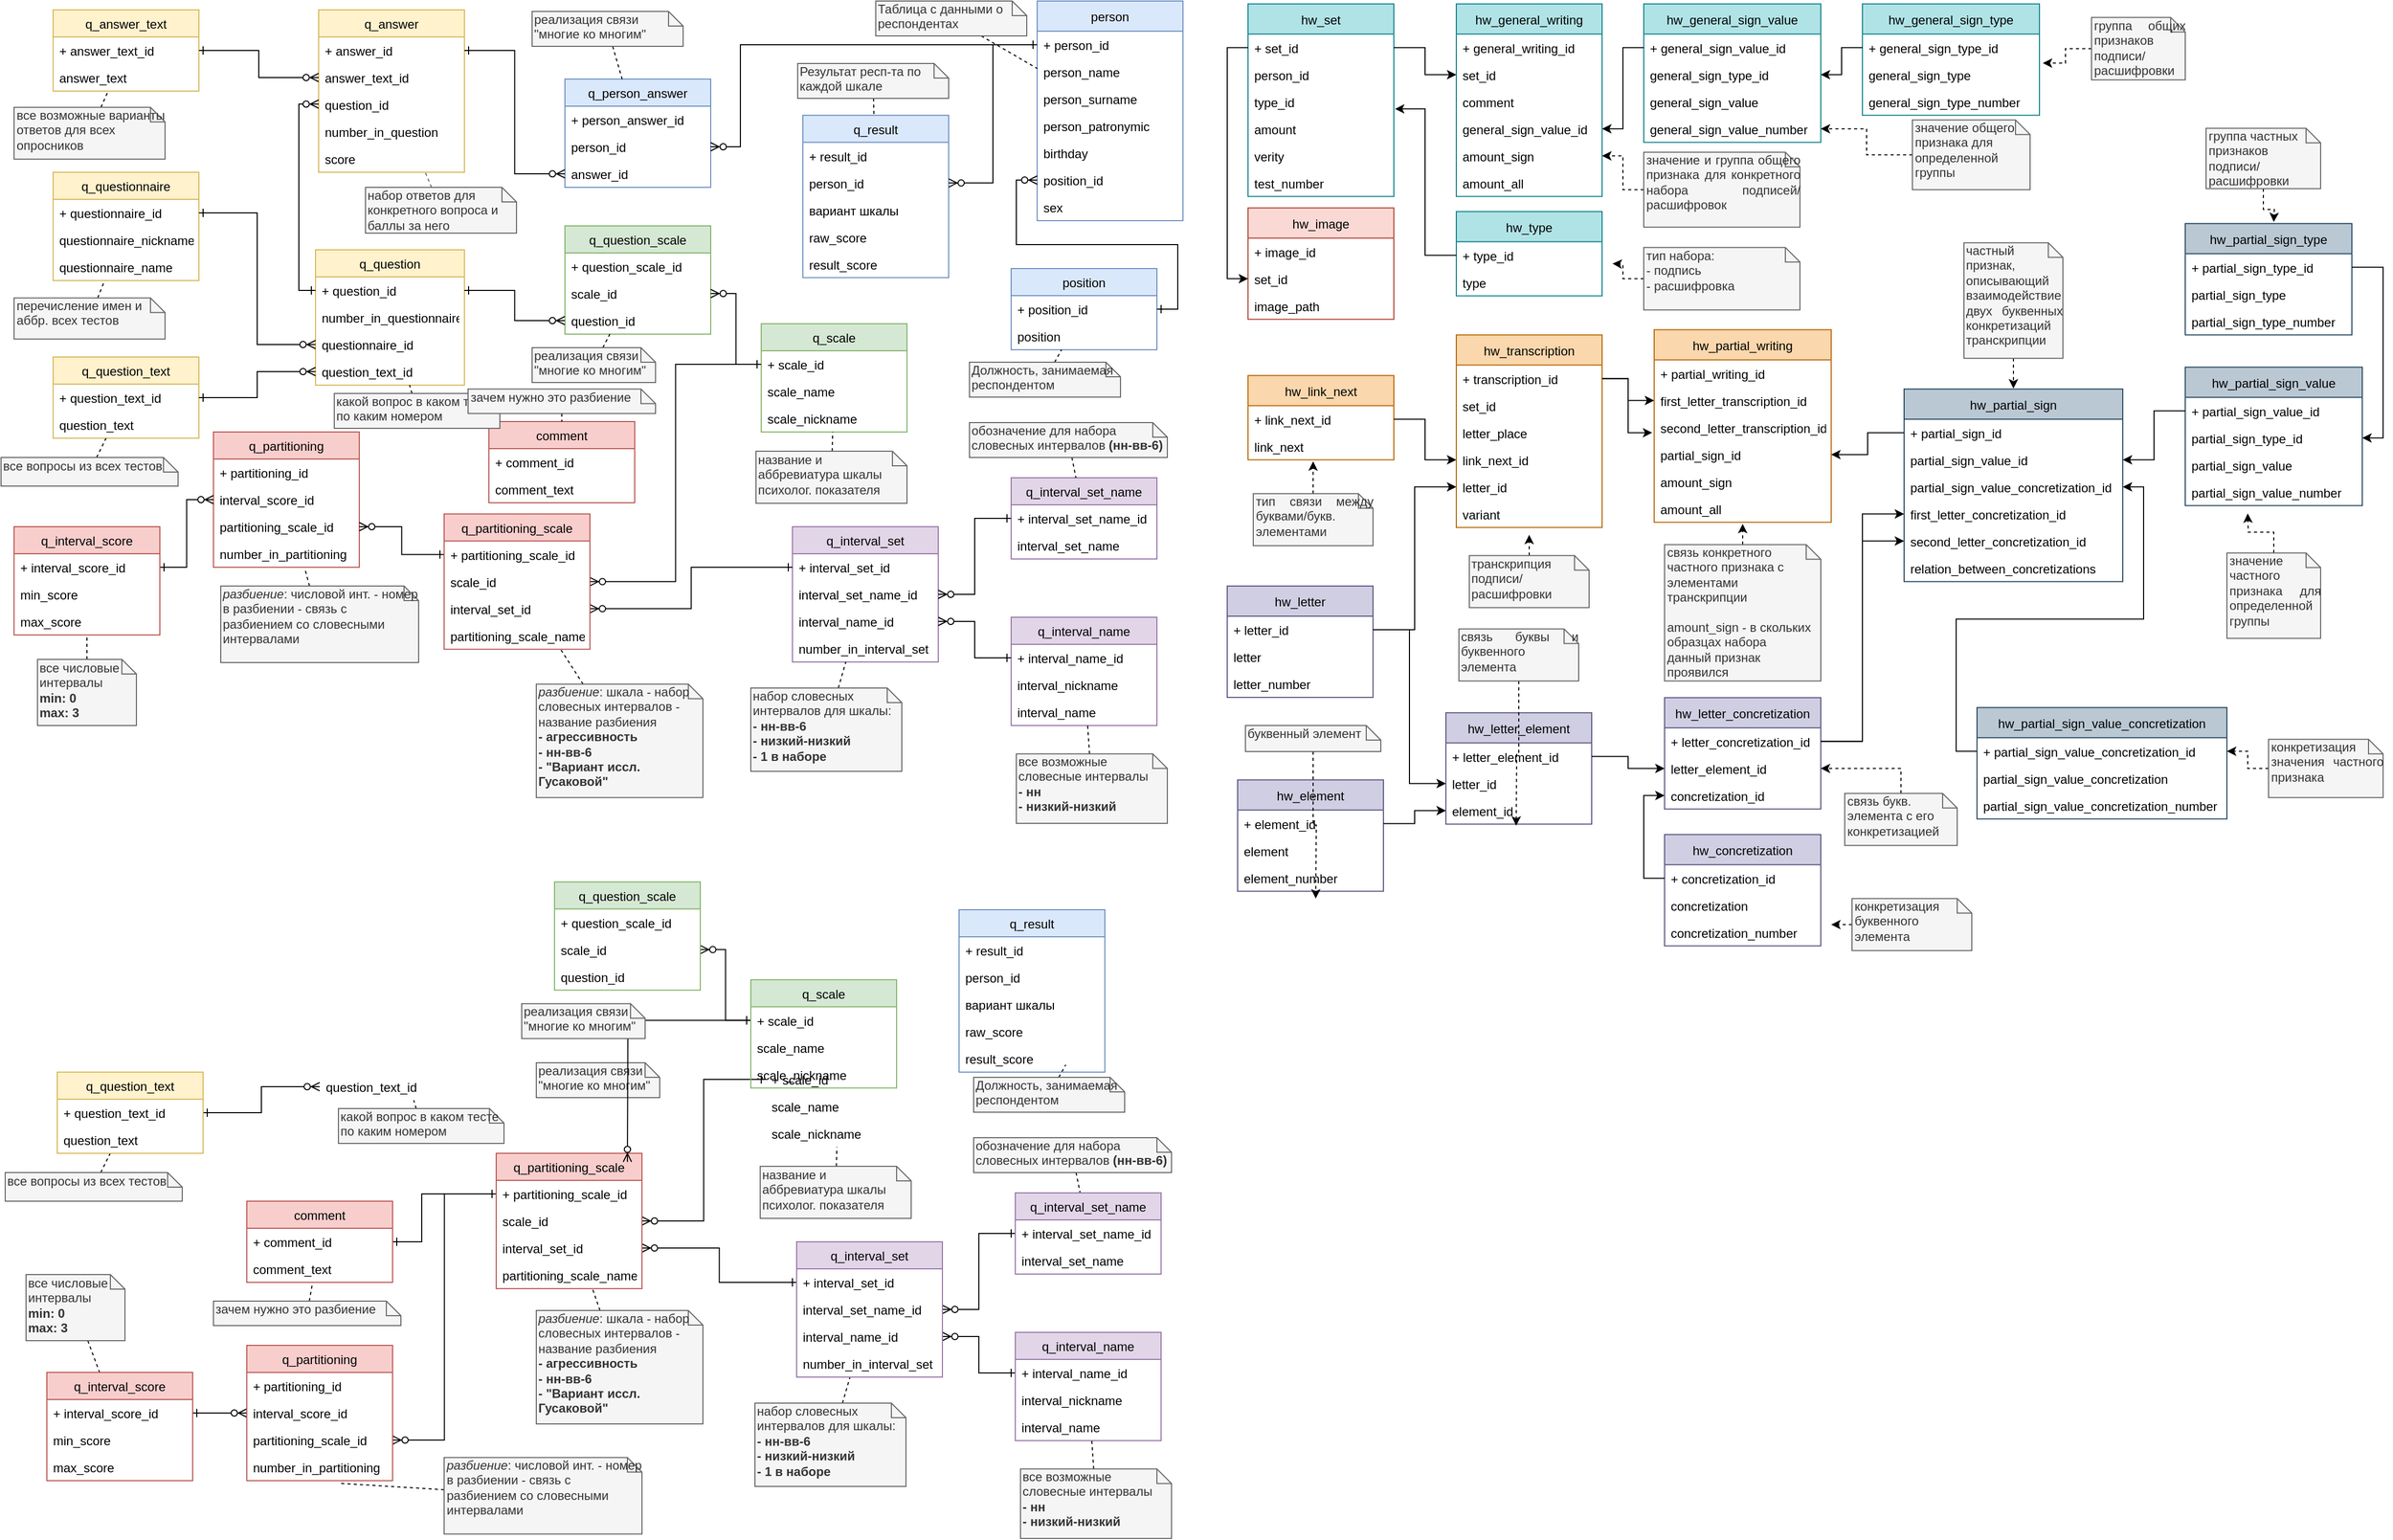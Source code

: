 <mxfile version="12.8.5" type="github">
  <diagram id="iFBTR7gXfTiIHQD0XVNO" name="Page-1">
    <mxGraphModel dx="2307" dy="877" grid="1" gridSize="10" guides="1" tooltips="1" connect="1" arrows="1" fold="1" page="1" pageScale="1" pageWidth="1169" pageHeight="827" math="0" shadow="0">
      <root>
        <mxCell id="0" />
        <mxCell id="1" parent="0" />
        <mxCell id="z2BmbQ6l0MY7L84lB-eh-4" value="q_question" style="swimlane;fontStyle=0;childLayout=stackLayout;horizontal=1;startSize=26;fillColor=#fff2cc;horizontalStack=0;resizeParent=1;resizeParentMax=0;resizeLast=0;collapsible=1;marginBottom=0;strokeColor=#d6b656;" parent="1" vertex="1">
          <mxGeometry x="322" y="249" width="143" height="130" as="geometry" />
        </mxCell>
        <mxCell id="z2BmbQ6l0MY7L84lB-eh-5" value="+ question_id" style="text;strokeColor=none;fillColor=none;align=left;verticalAlign=top;spacingLeft=4;spacingRight=4;overflow=hidden;rotatable=0;points=[[0,0.5],[1,0.5]];portConstraint=eastwest;" parent="z2BmbQ6l0MY7L84lB-eh-4" vertex="1">
          <mxGeometry y="26" width="143" height="26" as="geometry" />
        </mxCell>
        <mxCell id="z2BmbQ6l0MY7L84lB-eh-6" value="number_in_questionnaire" style="text;strokeColor=none;fillColor=none;align=left;verticalAlign=top;spacingLeft=4;spacingRight=4;overflow=hidden;rotatable=0;points=[[0,0.5],[1,0.5]];portConstraint=eastwest;" parent="z2BmbQ6l0MY7L84lB-eh-4" vertex="1">
          <mxGeometry y="52" width="143" height="26" as="geometry" />
        </mxCell>
        <mxCell id="z2BmbQ6l0MY7L84lB-eh-7" value="questionnaire_id" style="text;strokeColor=none;fillColor=none;align=left;verticalAlign=top;spacingLeft=4;spacingRight=4;overflow=hidden;rotatable=0;points=[[0,0.5],[1,0.5]];portConstraint=eastwest;" parent="z2BmbQ6l0MY7L84lB-eh-4" vertex="1">
          <mxGeometry y="78" width="143" height="26" as="geometry" />
        </mxCell>
        <mxCell id="z2BmbQ6l0MY7L84lB-eh-54" value="question_text_id" style="text;strokeColor=none;fillColor=none;align=left;verticalAlign=top;spacingLeft=4;spacingRight=4;overflow=hidden;rotatable=0;points=[[0,0.5],[1,0.5]];portConstraint=eastwest;" parent="z2BmbQ6l0MY7L84lB-eh-4" vertex="1">
          <mxGeometry y="104" width="143" height="26" as="geometry" />
        </mxCell>
        <mxCell id="z2BmbQ6l0MY7L84lB-eh-8" value="q_questionnaire" style="swimlane;fontStyle=0;childLayout=stackLayout;horizontal=1;startSize=26;fillColor=#fff2cc;horizontalStack=0;resizeParent=1;resizeParentMax=0;resizeLast=0;collapsible=1;marginBottom=0;strokeColor=#d6b656;" parent="1" vertex="1">
          <mxGeometry x="70" y="174.5" width="140" height="104" as="geometry" />
        </mxCell>
        <mxCell id="z2BmbQ6l0MY7L84lB-eh-9" value="+ questionnaire_id" style="text;strokeColor=none;fillColor=none;align=left;verticalAlign=top;spacingLeft=4;spacingRight=4;overflow=hidden;rotatable=0;points=[[0,0.5],[1,0.5]];portConstraint=eastwest;" parent="z2BmbQ6l0MY7L84lB-eh-8" vertex="1">
          <mxGeometry y="26" width="140" height="26" as="geometry" />
        </mxCell>
        <mxCell id="z2BmbQ6l0MY7L84lB-eh-10" value="questionnaire_nickname" style="text;strokeColor=none;fillColor=none;align=left;verticalAlign=top;spacingLeft=4;spacingRight=4;overflow=hidden;rotatable=0;points=[[0,0.5],[1,0.5]];portConstraint=eastwest;" parent="z2BmbQ6l0MY7L84lB-eh-8" vertex="1">
          <mxGeometry y="52" width="140" height="26" as="geometry" />
        </mxCell>
        <mxCell id="z2BmbQ6l0MY7L84lB-eh-11" value="questionnaire_name" style="text;strokeColor=none;fillColor=none;align=left;verticalAlign=top;spacingLeft=4;spacingRight=4;overflow=hidden;rotatable=0;points=[[0,0.5],[1,0.5]];portConstraint=eastwest;" parent="z2BmbQ6l0MY7L84lB-eh-8" vertex="1">
          <mxGeometry y="78" width="140" height="26" as="geometry" />
        </mxCell>
        <mxCell id="z2BmbQ6l0MY7L84lB-eh-26" value="q_person_answer" style="swimlane;fontStyle=0;childLayout=stackLayout;horizontal=1;startSize=26;fillColor=#dae8fc;horizontalStack=0;resizeParent=1;resizeParentMax=0;resizeLast=0;collapsible=1;marginBottom=0;strokeColor=#6c8ebf;swimlaneFillColor=#FFFFFF;" parent="1" vertex="1">
          <mxGeometry x="561.5" y="85" width="140" height="104" as="geometry" />
        </mxCell>
        <mxCell id="z2BmbQ6l0MY7L84lB-eh-27" value="+ person_answer_id" style="text;strokeColor=none;fillColor=none;align=left;verticalAlign=top;spacingLeft=4;spacingRight=4;overflow=hidden;rotatable=0;points=[[0,0.5],[1,0.5]];portConstraint=eastwest;" parent="z2BmbQ6l0MY7L84lB-eh-26" vertex="1">
          <mxGeometry y="26" width="140" height="26" as="geometry" />
        </mxCell>
        <mxCell id="z2BmbQ6l0MY7L84lB-eh-28" value="person_id" style="text;strokeColor=none;fillColor=none;align=left;verticalAlign=top;spacingLeft=4;spacingRight=4;overflow=hidden;rotatable=0;points=[[0,0.5],[1,0.5]];portConstraint=eastwest;" parent="z2BmbQ6l0MY7L84lB-eh-26" vertex="1">
          <mxGeometry y="52" width="140" height="26" as="geometry" />
        </mxCell>
        <mxCell id="z2BmbQ6l0MY7L84lB-eh-29" value="answer_id" style="text;strokeColor=none;fillColor=none;align=left;verticalAlign=top;spacingLeft=4;spacingRight=4;overflow=hidden;rotatable=0;points=[[0,0.5],[1,0.5]];portConstraint=eastwest;" parent="z2BmbQ6l0MY7L84lB-eh-26" vertex="1">
          <mxGeometry y="78" width="140" height="26" as="geometry" />
        </mxCell>
        <mxCell id="z2BmbQ6l0MY7L84lB-eh-32" value="q_answer" style="swimlane;fontStyle=0;childLayout=stackLayout;horizontal=1;startSize=26;fillColor=#fff2cc;horizontalStack=0;resizeParent=1;resizeParentMax=0;resizeLast=0;collapsible=1;marginBottom=0;strokeColor=#d6b656;" parent="1" vertex="1">
          <mxGeometry x="325" y="18.5" width="140" height="156" as="geometry" />
        </mxCell>
        <mxCell id="z2BmbQ6l0MY7L84lB-eh-33" value="+ answer_id" style="text;strokeColor=none;fillColor=none;align=left;verticalAlign=top;spacingLeft=4;spacingRight=4;overflow=hidden;rotatable=0;points=[[0,0.5],[1,0.5]];portConstraint=eastwest;" parent="z2BmbQ6l0MY7L84lB-eh-32" vertex="1">
          <mxGeometry y="26" width="140" height="26" as="geometry" />
        </mxCell>
        <mxCell id="z2BmbQ6l0MY7L84lB-eh-37" value="answer_text_id" style="text;strokeColor=none;fillColor=none;align=left;verticalAlign=top;spacingLeft=4;spacingRight=4;overflow=hidden;rotatable=0;points=[[0,0.5],[1,0.5]];portConstraint=eastwest;" parent="z2BmbQ6l0MY7L84lB-eh-32" vertex="1">
          <mxGeometry y="52" width="140" height="26" as="geometry" />
        </mxCell>
        <mxCell id="z2BmbQ6l0MY7L84lB-eh-36" value="question_id" style="text;strokeColor=none;fillColor=none;align=left;verticalAlign=top;spacingLeft=4;spacingRight=4;overflow=hidden;rotatable=0;points=[[0,0.5],[1,0.5]];portConstraint=eastwest;" parent="z2BmbQ6l0MY7L84lB-eh-32" vertex="1">
          <mxGeometry y="78" width="140" height="26" as="geometry" />
        </mxCell>
        <mxCell id="z2BmbQ6l0MY7L84lB-eh-35" value="number_in_question" style="text;strokeColor=none;fillColor=none;align=left;verticalAlign=top;spacingLeft=4;spacingRight=4;overflow=hidden;rotatable=0;points=[[0,0.5],[1,0.5]];portConstraint=eastwest;" parent="z2BmbQ6l0MY7L84lB-eh-32" vertex="1">
          <mxGeometry y="104" width="140" height="26" as="geometry" />
        </mxCell>
        <mxCell id="z2BmbQ6l0MY7L84lB-eh-38" value="score" style="text;strokeColor=none;fillColor=none;align=left;verticalAlign=top;spacingLeft=4;spacingRight=4;overflow=hidden;rotatable=0;points=[[0,0.5],[1,0.5]];portConstraint=eastwest;" parent="z2BmbQ6l0MY7L84lB-eh-32" vertex="1">
          <mxGeometry y="130" width="140" height="26" as="geometry" />
        </mxCell>
        <mxCell id="z2BmbQ6l0MY7L84lB-eh-39" value="q_answer_text" style="swimlane;fontStyle=0;childLayout=stackLayout;horizontal=1;startSize=26;fillColor=#fff2cc;horizontalStack=0;resizeParent=1;resizeParentMax=0;resizeLast=0;collapsible=1;marginBottom=0;strokeColor=#d6b656;" parent="1" vertex="1">
          <mxGeometry x="70" y="18.5" width="140" height="78" as="geometry" />
        </mxCell>
        <mxCell id="z2BmbQ6l0MY7L84lB-eh-40" value="+ answer_text_id" style="text;strokeColor=none;fillColor=none;align=left;verticalAlign=top;spacingLeft=4;spacingRight=4;overflow=hidden;rotatable=0;points=[[0,0.5],[1,0.5]];portConstraint=eastwest;" parent="z2BmbQ6l0MY7L84lB-eh-39" vertex="1">
          <mxGeometry y="26" width="140" height="26" as="geometry" />
        </mxCell>
        <mxCell id="z2BmbQ6l0MY7L84lB-eh-41" value="answer_text" style="text;strokeColor=none;fillColor=none;align=left;verticalAlign=top;spacingLeft=4;spacingRight=4;overflow=hidden;rotatable=0;points=[[0,0.5],[1,0.5]];portConstraint=eastwest;" parent="z2BmbQ6l0MY7L84lB-eh-39" vertex="1">
          <mxGeometry y="52" width="140" height="26" as="geometry" />
        </mxCell>
        <mxCell id="yYKGKoS039EIgSRdd9-Q-2" value="q_question_text" style="swimlane;fontStyle=0;childLayout=stackLayout;horizontal=1;startSize=26;fillColor=#fff2cc;horizontalStack=0;resizeParent=1;resizeParentMax=0;resizeLast=0;collapsible=1;marginBottom=0;strokeColor=#d6b656;" parent="1" vertex="1">
          <mxGeometry x="70" y="352" width="140" height="78" as="geometry" />
        </mxCell>
        <mxCell id="yYKGKoS039EIgSRdd9-Q-3" value="+ question_text_id" style="text;strokeColor=none;fillColor=none;align=left;verticalAlign=top;spacingLeft=4;spacingRight=4;overflow=hidden;rotatable=0;points=[[0,0.5],[1,0.5]];portConstraint=eastwest;" parent="yYKGKoS039EIgSRdd9-Q-2" vertex="1">
          <mxGeometry y="26" width="140" height="26" as="geometry" />
        </mxCell>
        <mxCell id="yYKGKoS039EIgSRdd9-Q-4" value="question_text" style="text;strokeColor=none;fillColor=none;align=left;verticalAlign=top;spacingLeft=4;spacingRight=4;overflow=hidden;rotatable=0;points=[[0,0.5],[1,0.5]];portConstraint=eastwest;" parent="yYKGKoS039EIgSRdd9-Q-2" vertex="1">
          <mxGeometry y="52" width="140" height="26" as="geometry" />
        </mxCell>
        <mxCell id="yYKGKoS039EIgSRdd9-Q-15" value="q_question_scale" style="swimlane;fontStyle=0;childLayout=stackLayout;horizontal=1;startSize=26;fillColor=#d5e8d4;horizontalStack=0;resizeParent=1;resizeParentMax=0;resizeLast=0;collapsible=1;marginBottom=0;strokeColor=#82b366;swimlaneFillColor=#FFFFFF;" parent="1" vertex="1">
          <mxGeometry x="561.5" y="226" width="140" height="104" as="geometry" />
        </mxCell>
        <mxCell id="yYKGKoS039EIgSRdd9-Q-16" value="+ question_scale_id" style="text;strokeColor=none;fillColor=none;align=left;verticalAlign=top;spacingLeft=4;spacingRight=4;overflow=hidden;rotatable=0;points=[[0,0.5],[1,0.5]];portConstraint=eastwest;" parent="yYKGKoS039EIgSRdd9-Q-15" vertex="1">
          <mxGeometry y="26" width="140" height="26" as="geometry" />
        </mxCell>
        <mxCell id="yYKGKoS039EIgSRdd9-Q-18" value="scale_id" style="text;strokeColor=none;fillColor=none;align=left;verticalAlign=top;spacingLeft=4;spacingRight=4;overflow=hidden;rotatable=0;points=[[0,0.5],[1,0.5]];portConstraint=eastwest;" parent="yYKGKoS039EIgSRdd9-Q-15" vertex="1">
          <mxGeometry y="52" width="140" height="26" as="geometry" />
        </mxCell>
        <mxCell id="yYKGKoS039EIgSRdd9-Q-17" value="question_id" style="text;strokeColor=none;fillColor=none;align=left;verticalAlign=top;spacingLeft=4;spacingRight=4;overflow=hidden;rotatable=0;points=[[0,0.5],[1,0.5]];portConstraint=eastwest;" parent="yYKGKoS039EIgSRdd9-Q-15" vertex="1">
          <mxGeometry y="78" width="140" height="26" as="geometry" />
        </mxCell>
        <mxCell id="yYKGKoS039EIgSRdd9-Q-19" value="q_scale" style="swimlane;fontStyle=0;childLayout=stackLayout;horizontal=1;startSize=26;fillColor=#d5e8d4;horizontalStack=0;resizeParent=1;resizeParentMax=0;resizeLast=0;collapsible=1;marginBottom=0;strokeColor=#82b366;" parent="1" vertex="1">
          <mxGeometry x="750" y="320" width="140" height="104" as="geometry" />
        </mxCell>
        <mxCell id="yYKGKoS039EIgSRdd9-Q-20" value="+ scale_id" style="text;strokeColor=none;fillColor=none;align=left;verticalAlign=top;spacingLeft=4;spacingRight=4;overflow=hidden;rotatable=0;points=[[0,0.5],[1,0.5]];portConstraint=eastwest;" parent="yYKGKoS039EIgSRdd9-Q-19" vertex="1">
          <mxGeometry y="26" width="140" height="26" as="geometry" />
        </mxCell>
        <mxCell id="yYKGKoS039EIgSRdd9-Q-21" value="scale_name" style="text;strokeColor=none;fillColor=none;align=left;verticalAlign=top;spacingLeft=4;spacingRight=4;overflow=hidden;rotatable=0;points=[[0,0.5],[1,0.5]];portConstraint=eastwest;" parent="yYKGKoS039EIgSRdd9-Q-19" vertex="1">
          <mxGeometry y="52" width="140" height="26" as="geometry" />
        </mxCell>
        <mxCell id="yYKGKoS039EIgSRdd9-Q-22" value="scale_nickname" style="text;strokeColor=none;fillColor=none;align=left;verticalAlign=top;spacingLeft=4;spacingRight=4;overflow=hidden;rotatable=0;points=[[0,0.5],[1,0.5]];portConstraint=eastwest;" parent="yYKGKoS039EIgSRdd9-Q-19" vertex="1">
          <mxGeometry y="78" width="140" height="26" as="geometry" />
        </mxCell>
        <mxCell id="z2BmbQ6l0MY7L84lB-eh-12" value="person" style="swimlane;fontStyle=0;childLayout=stackLayout;horizontal=1;startSize=29;fillColor=#dae8fc;horizontalStack=0;resizeParent=1;resizeParentMax=0;resizeLast=0;collapsible=1;marginBottom=0;strokeColor=#6c8ebf;" parent="1" vertex="1">
          <mxGeometry x="1015" y="10" width="140" height="211" as="geometry" />
        </mxCell>
        <mxCell id="z2BmbQ6l0MY7L84lB-eh-13" value="+ person_id" style="text;strokeColor=none;fillColor=none;align=left;verticalAlign=top;spacingLeft=4;spacingRight=4;overflow=hidden;rotatable=0;points=[[0,0.5],[1,0.5]];portConstraint=eastwest;" parent="z2BmbQ6l0MY7L84lB-eh-12" vertex="1">
          <mxGeometry y="29" width="140" height="26" as="geometry" />
        </mxCell>
        <mxCell id="z2BmbQ6l0MY7L84lB-eh-14" value="person_name" style="text;strokeColor=none;fillColor=none;align=left;verticalAlign=top;spacingLeft=4;spacingRight=4;overflow=hidden;rotatable=0;points=[[0,0.5],[1,0.5]];portConstraint=eastwest;" parent="z2BmbQ6l0MY7L84lB-eh-12" vertex="1">
          <mxGeometry y="55" width="140" height="26" as="geometry" />
        </mxCell>
        <mxCell id="z2BmbQ6l0MY7L84lB-eh-15" value="person_surname" style="text;strokeColor=none;fillColor=none;align=left;verticalAlign=top;spacingLeft=4;spacingRight=4;overflow=hidden;rotatable=0;points=[[0,0.5],[1,0.5]];portConstraint=eastwest;" parent="z2BmbQ6l0MY7L84lB-eh-12" vertex="1">
          <mxGeometry y="81" width="140" height="26" as="geometry" />
        </mxCell>
        <mxCell id="z2BmbQ6l0MY7L84lB-eh-16" value="person_patronymic" style="text;strokeColor=none;fillColor=none;align=left;verticalAlign=top;spacingLeft=4;spacingRight=4;overflow=hidden;rotatable=0;points=[[0,0.5],[1,0.5]];portConstraint=eastwest;" parent="z2BmbQ6l0MY7L84lB-eh-12" vertex="1">
          <mxGeometry y="107" width="140" height="26" as="geometry" />
        </mxCell>
        <mxCell id="z2BmbQ6l0MY7L84lB-eh-17" value="birthday" style="text;strokeColor=none;fillColor=none;align=left;verticalAlign=top;spacingLeft=4;spacingRight=4;overflow=hidden;rotatable=0;points=[[0,0.5],[1,0.5]];portConstraint=eastwest;" parent="z2BmbQ6l0MY7L84lB-eh-12" vertex="1">
          <mxGeometry y="133" width="140" height="26" as="geometry" />
        </mxCell>
        <mxCell id="z2BmbQ6l0MY7L84lB-eh-18" value="position_id" style="text;strokeColor=none;fillColor=none;align=left;verticalAlign=top;spacingLeft=4;spacingRight=4;overflow=hidden;rotatable=0;points=[[0,0.5],[1,0.5]];portConstraint=eastwest;" parent="z2BmbQ6l0MY7L84lB-eh-12" vertex="1">
          <mxGeometry y="159" width="140" height="26" as="geometry" />
        </mxCell>
        <mxCell id="yYKGKoS039EIgSRdd9-Q-1" value="sex" style="text;strokeColor=none;fillColor=none;align=left;verticalAlign=top;spacingLeft=4;spacingRight=4;overflow=hidden;rotatable=0;points=[[0,0.5],[1,0.5]];portConstraint=eastwest;" parent="z2BmbQ6l0MY7L84lB-eh-12" vertex="1">
          <mxGeometry y="185" width="140" height="26" as="geometry" />
        </mxCell>
        <mxCell id="yYKGKoS039EIgSRdd9-Q-31" value="q_interval_set" style="swimlane;fontStyle=0;childLayout=stackLayout;horizontal=1;startSize=26;fillColor=#e1d5e7;horizontalStack=0;resizeParent=1;resizeParentMax=0;resizeLast=0;collapsible=1;marginBottom=0;strokeColor=#9673a6;" parent="1" vertex="1">
          <mxGeometry x="780" y="515" width="140" height="130" as="geometry" />
        </mxCell>
        <mxCell id="yYKGKoS039EIgSRdd9-Q-32" value="+ interval_set_id" style="text;strokeColor=none;fillColor=none;align=left;verticalAlign=top;spacingLeft=4;spacingRight=4;overflow=hidden;rotatable=0;points=[[0,0.5],[1,0.5]];portConstraint=eastwest;" parent="yYKGKoS039EIgSRdd9-Q-31" vertex="1">
          <mxGeometry y="26" width="140" height="26" as="geometry" />
        </mxCell>
        <mxCell id="yYKGKoS039EIgSRdd9-Q-33" value="interval_set_name_id" style="text;strokeColor=none;fillColor=none;align=left;verticalAlign=top;spacingLeft=4;spacingRight=4;overflow=hidden;rotatable=0;points=[[0,0.5],[1,0.5]];portConstraint=eastwest;" parent="yYKGKoS039EIgSRdd9-Q-31" vertex="1">
          <mxGeometry y="52" width="140" height="26" as="geometry" />
        </mxCell>
        <mxCell id="yYKGKoS039EIgSRdd9-Q-34" value="interval_name_id" style="text;strokeColor=none;fillColor=none;align=left;verticalAlign=top;spacingLeft=4;spacingRight=4;overflow=hidden;rotatable=0;points=[[0,0.5],[1,0.5]];portConstraint=eastwest;" parent="yYKGKoS039EIgSRdd9-Q-31" vertex="1">
          <mxGeometry y="78" width="140" height="26" as="geometry" />
        </mxCell>
        <mxCell id="yYKGKoS039EIgSRdd9-Q-35" value="number_in_interval_set" style="text;strokeColor=none;fillColor=none;align=left;verticalAlign=top;spacingLeft=4;spacingRight=4;overflow=hidden;rotatable=0;points=[[0,0.5],[1,0.5]];portConstraint=eastwest;" parent="yYKGKoS039EIgSRdd9-Q-31" vertex="1">
          <mxGeometry y="104" width="140" height="26" as="geometry" />
        </mxCell>
        <mxCell id="yYKGKoS039EIgSRdd9-Q-37" value="q_interval_set_name" style="swimlane;fontStyle=0;childLayout=stackLayout;horizontal=1;startSize=26;fillColor=#e1d5e7;horizontalStack=0;resizeParent=1;resizeParentMax=0;resizeLast=0;collapsible=1;marginBottom=0;strokeColor=#9673a6;" parent="1" vertex="1">
          <mxGeometry x="990" y="468" width="140" height="78" as="geometry" />
        </mxCell>
        <mxCell id="yYKGKoS039EIgSRdd9-Q-38" value="+ interval_set_name_id" style="text;strokeColor=none;fillColor=none;align=left;verticalAlign=top;spacingLeft=4;spacingRight=4;overflow=hidden;rotatable=0;points=[[0,0.5],[1,0.5]];portConstraint=eastwest;" parent="yYKGKoS039EIgSRdd9-Q-37" vertex="1">
          <mxGeometry y="26" width="140" height="26" as="geometry" />
        </mxCell>
        <mxCell id="yYKGKoS039EIgSRdd9-Q-39" value="interval_set_name" style="text;strokeColor=none;fillColor=none;align=left;verticalAlign=top;spacingLeft=4;spacingRight=4;overflow=hidden;rotatable=0;points=[[0,0.5],[1,0.5]];portConstraint=eastwest;" parent="yYKGKoS039EIgSRdd9-Q-37" vertex="1">
          <mxGeometry y="52" width="140" height="26" as="geometry" />
        </mxCell>
        <mxCell id="z2BmbQ6l0MY7L84lB-eh-19" value="q_result" style="swimlane;fontStyle=0;childLayout=stackLayout;horizontal=1;startSize=26;fillColor=#dae8fc;horizontalStack=0;resizeParent=1;resizeParentMax=0;resizeLast=0;collapsible=1;marginBottom=0;strokeColor=#6c8ebf;" parent="1" vertex="1">
          <mxGeometry x="790" y="119.75" width="140" height="156" as="geometry" />
        </mxCell>
        <mxCell id="z2BmbQ6l0MY7L84lB-eh-20" value="+ result_id" style="text;strokeColor=none;fillColor=none;align=left;verticalAlign=top;spacingLeft=4;spacingRight=4;overflow=hidden;rotatable=0;points=[[0,0.5],[1,0.5]];portConstraint=eastwest;" parent="z2BmbQ6l0MY7L84lB-eh-19" vertex="1">
          <mxGeometry y="26" width="140" height="26" as="geometry" />
        </mxCell>
        <mxCell id="z2BmbQ6l0MY7L84lB-eh-21" value="person_id" style="text;strokeColor=none;fillColor=none;align=left;verticalAlign=top;spacingLeft=4;spacingRight=4;overflow=hidden;rotatable=0;points=[[0,0.5],[1,0.5]];portConstraint=eastwest;" parent="z2BmbQ6l0MY7L84lB-eh-19" vertex="1">
          <mxGeometry y="52" width="140" height="26" as="geometry" />
        </mxCell>
        <mxCell id="z2BmbQ6l0MY7L84lB-eh-22" value="вариант шкалы" style="text;strokeColor=none;fillColor=none;align=left;verticalAlign=top;spacingLeft=4;spacingRight=4;overflow=hidden;rotatable=0;points=[[0,0.5],[1,0.5]];portConstraint=eastwest;" parent="z2BmbQ6l0MY7L84lB-eh-19" vertex="1">
          <mxGeometry y="78" width="140" height="26" as="geometry" />
        </mxCell>
        <mxCell id="z2BmbQ6l0MY7L84lB-eh-23" value="raw_score" style="text;strokeColor=none;fillColor=none;align=left;verticalAlign=top;spacingLeft=4;spacingRight=4;overflow=hidden;rotatable=0;points=[[0,0.5],[1,0.5]];portConstraint=eastwest;" parent="z2BmbQ6l0MY7L84lB-eh-19" vertex="1">
          <mxGeometry y="104" width="140" height="26" as="geometry" />
        </mxCell>
        <mxCell id="z2BmbQ6l0MY7L84lB-eh-24" value="result_score" style="text;strokeColor=none;fillColor=none;align=left;verticalAlign=top;spacingLeft=4;spacingRight=4;overflow=hidden;rotatable=0;points=[[0,0.5],[1,0.5]];portConstraint=eastwest;" parent="z2BmbQ6l0MY7L84lB-eh-19" vertex="1">
          <mxGeometry y="130" width="140" height="26" as="geometry" />
        </mxCell>
        <mxCell id="yYKGKoS039EIgSRdd9-Q-42" value="q_interval_name" style="swimlane;fontStyle=0;childLayout=stackLayout;horizontal=1;startSize=26;fillColor=#e1d5e7;horizontalStack=0;resizeParent=1;resizeParentMax=0;resizeLast=0;collapsible=1;marginBottom=0;strokeColor=#9673a6;" parent="1" vertex="1">
          <mxGeometry x="990" y="602" width="140" height="104" as="geometry" />
        </mxCell>
        <mxCell id="yYKGKoS039EIgSRdd9-Q-43" value="+ interval_name_id" style="text;strokeColor=none;fillColor=none;align=left;verticalAlign=top;spacingLeft=4;spacingRight=4;overflow=hidden;rotatable=0;points=[[0,0.5],[1,0.5]];portConstraint=eastwest;" parent="yYKGKoS039EIgSRdd9-Q-42" vertex="1">
          <mxGeometry y="26" width="140" height="26" as="geometry" />
        </mxCell>
        <mxCell id="yYKGKoS039EIgSRdd9-Q-44" value="interval_nickname" style="text;strokeColor=none;fillColor=none;align=left;verticalAlign=top;spacingLeft=4;spacingRight=4;overflow=hidden;rotatable=0;points=[[0,0.5],[1,0.5]];portConstraint=eastwest;" parent="yYKGKoS039EIgSRdd9-Q-42" vertex="1">
          <mxGeometry y="52" width="140" height="26" as="geometry" />
        </mxCell>
        <mxCell id="yYKGKoS039EIgSRdd9-Q-45" value="interval_name" style="text;strokeColor=none;fillColor=none;align=left;verticalAlign=top;spacingLeft=4;spacingRight=4;overflow=hidden;rotatable=0;points=[[0,0.5],[1,0.5]];portConstraint=eastwest;" parent="yYKGKoS039EIgSRdd9-Q-42" vertex="1">
          <mxGeometry y="78" width="140" height="26" as="geometry" />
        </mxCell>
        <mxCell id="yYKGKoS039EIgSRdd9-Q-67" value="position" style="swimlane;fontStyle=0;childLayout=stackLayout;horizontal=1;startSize=26;fillColor=#dae8fc;horizontalStack=0;resizeParent=1;resizeParentMax=0;resizeLast=0;collapsible=1;marginBottom=0;strokeColor=#6c8ebf;" parent="1" vertex="1">
          <mxGeometry x="990" y="267" width="140" height="78" as="geometry" />
        </mxCell>
        <mxCell id="yYKGKoS039EIgSRdd9-Q-68" value="+ position_id" style="text;strokeColor=none;fillColor=none;align=left;verticalAlign=top;spacingLeft=4;spacingRight=4;overflow=hidden;rotatable=0;points=[[0,0.5],[1,0.5]];portConstraint=eastwest;" parent="yYKGKoS039EIgSRdd9-Q-67" vertex="1">
          <mxGeometry y="26" width="140" height="26" as="geometry" />
        </mxCell>
        <mxCell id="yYKGKoS039EIgSRdd9-Q-69" value="position" style="text;strokeColor=none;fillColor=none;align=left;verticalAlign=top;spacingLeft=4;spacingRight=4;overflow=hidden;rotatable=0;points=[[0,0.5],[1,0.5]];portConstraint=eastwest;" parent="yYKGKoS039EIgSRdd9-Q-67" vertex="1">
          <mxGeometry y="52" width="140" height="26" as="geometry" />
        </mxCell>
        <mxCell id="Z5buh7EiLKM07HB39s60-3" value="hw_set" style="swimlane;fontStyle=0;childLayout=stackLayout;horizontal=1;startSize=29;fillColor=#b0e3e6;horizontalStack=0;resizeParent=1;resizeParentMax=0;resizeLast=0;collapsible=1;marginBottom=0;strokeColor=#0e8088;" parent="1" vertex="1">
          <mxGeometry x="1217.5" y="12.75" width="140" height="185" as="geometry" />
        </mxCell>
        <mxCell id="Z5buh7EiLKM07HB39s60-4" value="+ set_id" style="text;strokeColor=none;fillColor=none;align=left;verticalAlign=top;spacingLeft=4;spacingRight=4;overflow=hidden;rotatable=0;points=[[0,0.5],[1,0.5]];portConstraint=eastwest;" parent="Z5buh7EiLKM07HB39s60-3" vertex="1">
          <mxGeometry y="29" width="140" height="26" as="geometry" />
        </mxCell>
        <mxCell id="Z5buh7EiLKM07HB39s60-5" value="person_id" style="text;strokeColor=none;fillColor=none;align=left;verticalAlign=top;spacingLeft=4;spacingRight=4;overflow=hidden;rotatable=0;points=[[0,0.5],[1,0.5]];portConstraint=eastwest;" parent="Z5buh7EiLKM07HB39s60-3" vertex="1">
          <mxGeometry y="55" width="140" height="26" as="geometry" />
        </mxCell>
        <mxCell id="Z5buh7EiLKM07HB39s60-6" value="type_id" style="text;strokeColor=none;fillColor=none;align=left;verticalAlign=top;spacingLeft=4;spacingRight=4;overflow=hidden;rotatable=0;points=[[0,0.5],[1,0.5]];portConstraint=eastwest;" parent="Z5buh7EiLKM07HB39s60-3" vertex="1">
          <mxGeometry y="81" width="140" height="26" as="geometry" />
        </mxCell>
        <mxCell id="Z5buh7EiLKM07HB39s60-7" value="amount" style="text;strokeColor=none;fillColor=none;align=left;verticalAlign=top;spacingLeft=4;spacingRight=4;overflow=hidden;rotatable=0;points=[[0,0.5],[1,0.5]];portConstraint=eastwest;" parent="Z5buh7EiLKM07HB39s60-3" vertex="1">
          <mxGeometry y="107" width="140" height="26" as="geometry" />
        </mxCell>
        <mxCell id="Z5buh7EiLKM07HB39s60-8" value="verity" style="text;strokeColor=none;fillColor=none;align=left;verticalAlign=top;spacingLeft=4;spacingRight=4;overflow=hidden;rotatable=0;points=[[0,0.5],[1,0.5]];portConstraint=eastwest;" parent="Z5buh7EiLKM07HB39s60-3" vertex="1">
          <mxGeometry y="133" width="140" height="26" as="geometry" />
        </mxCell>
        <mxCell id="Z5buh7EiLKM07HB39s60-9" value="test_number" style="text;strokeColor=none;fillColor=none;align=left;verticalAlign=top;spacingLeft=4;spacingRight=4;overflow=hidden;rotatable=0;points=[[0,0.5],[1,0.5]];portConstraint=eastwest;" parent="Z5buh7EiLKM07HB39s60-3" vertex="1">
          <mxGeometry y="159" width="140" height="26" as="geometry" />
        </mxCell>
        <mxCell id="Z5buh7EiLKM07HB39s60-12" value="hw_image" style="swimlane;fontStyle=0;childLayout=stackLayout;horizontal=1;startSize=29;fillColor=#fad9d5;horizontalStack=0;resizeParent=1;resizeParentMax=0;resizeLast=0;collapsible=1;marginBottom=0;strokeColor=#ae4132;" parent="1" vertex="1">
          <mxGeometry x="1217.5" y="208.75" width="140" height="107" as="geometry" />
        </mxCell>
        <mxCell id="Z5buh7EiLKM07HB39s60-13" value="+ image_id" style="text;strokeColor=none;fillColor=none;align=left;verticalAlign=top;spacingLeft=4;spacingRight=4;overflow=hidden;rotatable=0;points=[[0,0.5],[1,0.5]];portConstraint=eastwest;" parent="Z5buh7EiLKM07HB39s60-12" vertex="1">
          <mxGeometry y="29" width="140" height="26" as="geometry" />
        </mxCell>
        <mxCell id="Z5buh7EiLKM07HB39s60-14" value="set_id&#xa;" style="text;strokeColor=none;fillColor=none;align=left;verticalAlign=top;spacingLeft=4;spacingRight=4;overflow=hidden;rotatable=0;points=[[0,0.5],[1,0.5]];portConstraint=eastwest;" parent="Z5buh7EiLKM07HB39s60-12" vertex="1">
          <mxGeometry y="55" width="140" height="26" as="geometry" />
        </mxCell>
        <mxCell id="Z5buh7EiLKM07HB39s60-15" value="image_path" style="text;strokeColor=none;fillColor=none;align=left;verticalAlign=top;spacingLeft=4;spacingRight=4;overflow=hidden;rotatable=0;points=[[0,0.5],[1,0.5]];portConstraint=eastwest;" parent="Z5buh7EiLKM07HB39s60-12" vertex="1">
          <mxGeometry y="81" width="140" height="26" as="geometry" />
        </mxCell>
        <mxCell id="Z5buh7EiLKM07HB39s60-19" style="edgeStyle=orthogonalEdgeStyle;rounded=0;orthogonalLoop=1;jettySize=auto;html=1;entryX=0;entryY=0.5;entryDx=0;entryDy=0;" parent="1" source="Z5buh7EiLKM07HB39s60-4" target="Z5buh7EiLKM07HB39s60-14" edge="1">
          <mxGeometry relative="1" as="geometry" />
        </mxCell>
        <mxCell id="Z5buh7EiLKM07HB39s60-20" value="hw_type" style="swimlane;fontStyle=0;childLayout=stackLayout;horizontal=1;startSize=29;fillColor=#b0e3e6;horizontalStack=0;resizeParent=1;resizeParentMax=0;resizeLast=0;collapsible=1;marginBottom=0;strokeColor=#0e8088;" parent="1" vertex="1">
          <mxGeometry x="1417.5" y="212.25" width="140" height="81" as="geometry" />
        </mxCell>
        <mxCell id="Z5buh7EiLKM07HB39s60-21" value="+ type_id" style="text;strokeColor=none;fillColor=none;align=left;verticalAlign=top;spacingLeft=4;spacingRight=4;overflow=hidden;rotatable=0;points=[[0,0.5],[1,0.5]];portConstraint=eastwest;" parent="Z5buh7EiLKM07HB39s60-20" vertex="1">
          <mxGeometry y="29" width="140" height="26" as="geometry" />
        </mxCell>
        <mxCell id="Z5buh7EiLKM07HB39s60-22" value="type" style="text;strokeColor=none;fillColor=none;align=left;verticalAlign=top;spacingLeft=4;spacingRight=4;overflow=hidden;rotatable=0;points=[[0,0.5],[1,0.5]];portConstraint=eastwest;" parent="Z5buh7EiLKM07HB39s60-20" vertex="1">
          <mxGeometry y="55" width="140" height="26" as="geometry" />
        </mxCell>
        <mxCell id="Z5buh7EiLKM07HB39s60-24" style="edgeStyle=orthogonalEdgeStyle;rounded=0;orthogonalLoop=1;jettySize=auto;html=1;entryX=1.008;entryY=0.765;entryDx=0;entryDy=0;entryPerimeter=0;" parent="1" source="Z5buh7EiLKM07HB39s60-21" target="Z5buh7EiLKM07HB39s60-6" edge="1">
          <mxGeometry relative="1" as="geometry" />
        </mxCell>
        <mxCell id="Z5buh7EiLKM07HB39s60-25" value="hw_general_writing" style="swimlane;fontStyle=0;childLayout=stackLayout;horizontal=1;startSize=29;fillColor=#b0e3e6;horizontalStack=0;resizeParent=1;resizeParentMax=0;resizeLast=0;collapsible=1;marginBottom=0;strokeColor=#0e8088;" parent="1" vertex="1">
          <mxGeometry x="1417.5" y="12.75" width="140" height="185" as="geometry" />
        </mxCell>
        <mxCell id="Z5buh7EiLKM07HB39s60-26" value="+ general_writing_id" style="text;strokeColor=none;fillColor=none;align=left;verticalAlign=top;spacingLeft=4;spacingRight=4;overflow=hidden;rotatable=0;points=[[0,0.5],[1,0.5]];portConstraint=eastwest;" parent="Z5buh7EiLKM07HB39s60-25" vertex="1">
          <mxGeometry y="29" width="140" height="26" as="geometry" />
        </mxCell>
        <mxCell id="Z5buh7EiLKM07HB39s60-27" value="set_id" style="text;strokeColor=none;fillColor=none;align=left;verticalAlign=top;spacingLeft=4;spacingRight=4;overflow=hidden;rotatable=0;points=[[0,0.5],[1,0.5]];portConstraint=eastwest;" parent="Z5buh7EiLKM07HB39s60-25" vertex="1">
          <mxGeometry y="55" width="140" height="26" as="geometry" />
        </mxCell>
        <mxCell id="Z5buh7EiLKM07HB39s60-28" value="comment" style="text;strokeColor=none;fillColor=none;align=left;verticalAlign=top;spacingLeft=4;spacingRight=4;overflow=hidden;rotatable=0;points=[[0,0.5],[1,0.5]];portConstraint=eastwest;" parent="Z5buh7EiLKM07HB39s60-25" vertex="1">
          <mxGeometry y="81" width="140" height="26" as="geometry" />
        </mxCell>
        <mxCell id="Z5buh7EiLKM07HB39s60-29" value="general_sign_value_id" style="text;strokeColor=none;fillColor=none;align=left;verticalAlign=top;spacingLeft=4;spacingRight=4;overflow=hidden;rotatable=0;points=[[0,0.5],[1,0.5]];portConstraint=eastwest;" parent="Z5buh7EiLKM07HB39s60-25" vertex="1">
          <mxGeometry y="107" width="140" height="26" as="geometry" />
        </mxCell>
        <mxCell id="Z5buh7EiLKM07HB39s60-30" value="amount_sign" style="text;strokeColor=none;fillColor=none;align=left;verticalAlign=top;spacingLeft=4;spacingRight=4;overflow=hidden;rotatable=0;points=[[0,0.5],[1,0.5]];portConstraint=eastwest;" parent="Z5buh7EiLKM07HB39s60-25" vertex="1">
          <mxGeometry y="133" width="140" height="26" as="geometry" />
        </mxCell>
        <mxCell id="Z5buh7EiLKM07HB39s60-31" value="amount_all" style="text;strokeColor=none;fillColor=none;align=left;verticalAlign=top;spacingLeft=4;spacingRight=4;overflow=hidden;rotatable=0;points=[[0,0.5],[1,0.5]];portConstraint=eastwest;" parent="Z5buh7EiLKM07HB39s60-25" vertex="1">
          <mxGeometry y="159" width="140" height="26" as="geometry" />
        </mxCell>
        <mxCell id="Z5buh7EiLKM07HB39s60-32" style="edgeStyle=orthogonalEdgeStyle;rounded=0;orthogonalLoop=1;jettySize=auto;html=1;entryX=0;entryY=0.5;entryDx=0;entryDy=0;" parent="1" source="Z5buh7EiLKM07HB39s60-4" target="Z5buh7EiLKM07HB39s60-27" edge="1">
          <mxGeometry relative="1" as="geometry" />
        </mxCell>
        <mxCell id="Z5buh7EiLKM07HB39s60-33" value="hw_general_sign_value" style="swimlane;fontStyle=0;childLayout=stackLayout;horizontal=1;startSize=29;fillColor=#b0e3e6;horizontalStack=0;resizeParent=1;resizeParentMax=0;resizeLast=0;collapsible=1;marginBottom=0;strokeColor=#0e8088;" parent="1" vertex="1">
          <mxGeometry x="1597.5" y="12.75" width="170" height="133" as="geometry" />
        </mxCell>
        <mxCell id="Z5buh7EiLKM07HB39s60-34" value="+ general_sign_value_id" style="text;strokeColor=none;fillColor=none;align=left;verticalAlign=top;spacingLeft=4;spacingRight=4;overflow=hidden;rotatable=0;points=[[0,0.5],[1,0.5]];portConstraint=eastwest;" parent="Z5buh7EiLKM07HB39s60-33" vertex="1">
          <mxGeometry y="29" width="170" height="26" as="geometry" />
        </mxCell>
        <mxCell id="Z5buh7EiLKM07HB39s60-35" value="general_sign_type_id" style="text;strokeColor=none;fillColor=none;align=left;verticalAlign=top;spacingLeft=4;spacingRight=4;overflow=hidden;rotatable=0;points=[[0,0.5],[1,0.5]];portConstraint=eastwest;" parent="Z5buh7EiLKM07HB39s60-33" vertex="1">
          <mxGeometry y="55" width="170" height="26" as="geometry" />
        </mxCell>
        <mxCell id="Z5buh7EiLKM07HB39s60-36" value="general_sign_value" style="text;strokeColor=none;fillColor=none;align=left;verticalAlign=top;spacingLeft=4;spacingRight=4;overflow=hidden;rotatable=0;points=[[0,0.5],[1,0.5]];portConstraint=eastwest;" parent="Z5buh7EiLKM07HB39s60-33" vertex="1">
          <mxGeometry y="81" width="170" height="26" as="geometry" />
        </mxCell>
        <mxCell id="Z5buh7EiLKM07HB39s60-37" value="general_sign_value_number&#xa;&#xa;" style="text;strokeColor=none;fillColor=none;align=left;verticalAlign=top;spacingLeft=4;spacingRight=4;overflow=hidden;rotatable=0;points=[[0,0.5],[1,0.5]];portConstraint=eastwest;" parent="Z5buh7EiLKM07HB39s60-33" vertex="1">
          <mxGeometry y="107" width="170" height="26" as="geometry" />
        </mxCell>
        <mxCell id="Z5buh7EiLKM07HB39s60-40" style="edgeStyle=orthogonalEdgeStyle;rounded=0;orthogonalLoop=1;jettySize=auto;html=1;entryX=1;entryY=0.5;entryDx=0;entryDy=0;" parent="1" source="Z5buh7EiLKM07HB39s60-34" target="Z5buh7EiLKM07HB39s60-29" edge="1">
          <mxGeometry relative="1" as="geometry" />
        </mxCell>
        <mxCell id="Z5buh7EiLKM07HB39s60-41" value="hw_general_sign_type" style="swimlane;fontStyle=0;childLayout=stackLayout;horizontal=1;startSize=29;fillColor=#b0e3e6;horizontalStack=0;resizeParent=1;resizeParentMax=0;resizeLast=0;collapsible=1;marginBottom=0;strokeColor=#0e8088;" parent="1" vertex="1">
          <mxGeometry x="1807.5" y="12.75" width="170" height="107" as="geometry" />
        </mxCell>
        <mxCell id="Z5buh7EiLKM07HB39s60-42" value="+ general_sign_type_id" style="text;strokeColor=none;fillColor=none;align=left;verticalAlign=top;spacingLeft=4;spacingRight=4;overflow=hidden;rotatable=0;points=[[0,0.5],[1,0.5]];portConstraint=eastwest;" parent="Z5buh7EiLKM07HB39s60-41" vertex="1">
          <mxGeometry y="29" width="170" height="26" as="geometry" />
        </mxCell>
        <mxCell id="Z5buh7EiLKM07HB39s60-43" value="general_sign_type" style="text;strokeColor=none;fillColor=none;align=left;verticalAlign=top;spacingLeft=4;spacingRight=4;overflow=hidden;rotatable=0;points=[[0,0.5],[1,0.5]];portConstraint=eastwest;" parent="Z5buh7EiLKM07HB39s60-41" vertex="1">
          <mxGeometry y="55" width="170" height="26" as="geometry" />
        </mxCell>
        <mxCell id="Z5buh7EiLKM07HB39s60-44" value="general_sign_type_number" style="text;strokeColor=none;fillColor=none;align=left;verticalAlign=top;spacingLeft=4;spacingRight=4;overflow=hidden;rotatable=0;points=[[0,0.5],[1,0.5]];portConstraint=eastwest;" parent="Z5buh7EiLKM07HB39s60-41" vertex="1">
          <mxGeometry y="81" width="170" height="26" as="geometry" />
        </mxCell>
        <mxCell id="Z5buh7EiLKM07HB39s60-46" style="edgeStyle=orthogonalEdgeStyle;rounded=0;orthogonalLoop=1;jettySize=auto;html=1;entryX=1;entryY=0.5;entryDx=0;entryDy=0;" parent="1" source="Z5buh7EiLKM07HB39s60-42" target="Z5buh7EiLKM07HB39s60-35" edge="1">
          <mxGeometry relative="1" as="geometry" />
        </mxCell>
        <mxCell id="Z5buh7EiLKM07HB39s60-47" value="hw_transcription" style="swimlane;fontStyle=0;childLayout=stackLayout;horizontal=1;startSize=29;fillColor=#fad7ac;horizontalStack=0;resizeParent=1;resizeParentMax=0;resizeLast=0;collapsible=1;marginBottom=0;strokeColor=#b46504;" parent="1" vertex="1">
          <mxGeometry x="1417.5" y="330.75" width="140" height="185" as="geometry" />
        </mxCell>
        <mxCell id="Z5buh7EiLKM07HB39s60-48" value="+ transcription_id" style="text;strokeColor=none;fillColor=none;align=left;verticalAlign=top;spacingLeft=4;spacingRight=4;overflow=hidden;rotatable=0;points=[[0,0.5],[1,0.5]];portConstraint=eastwest;" parent="Z5buh7EiLKM07HB39s60-47" vertex="1">
          <mxGeometry y="29" width="140" height="26" as="geometry" />
        </mxCell>
        <mxCell id="Z5buh7EiLKM07HB39s60-49" value="set_id" style="text;strokeColor=none;fillColor=none;align=left;verticalAlign=top;spacingLeft=4;spacingRight=4;overflow=hidden;rotatable=0;points=[[0,0.5],[1,0.5]];portConstraint=eastwest;" parent="Z5buh7EiLKM07HB39s60-47" vertex="1">
          <mxGeometry y="55" width="140" height="26" as="geometry" />
        </mxCell>
        <mxCell id="Z5buh7EiLKM07HB39s60-50" value="letter_place" style="text;strokeColor=none;fillColor=none;align=left;verticalAlign=top;spacingLeft=4;spacingRight=4;overflow=hidden;rotatable=0;points=[[0,0.5],[1,0.5]];portConstraint=eastwest;" parent="Z5buh7EiLKM07HB39s60-47" vertex="1">
          <mxGeometry y="81" width="140" height="26" as="geometry" />
        </mxCell>
        <mxCell id="Z5buh7EiLKM07HB39s60-51" value="link_next_id" style="text;strokeColor=none;fillColor=none;align=left;verticalAlign=top;spacingLeft=4;spacingRight=4;overflow=hidden;rotatable=0;points=[[0,0.5],[1,0.5]];portConstraint=eastwest;" parent="Z5buh7EiLKM07HB39s60-47" vertex="1">
          <mxGeometry y="107" width="140" height="26" as="geometry" />
        </mxCell>
        <mxCell id="Z5buh7EiLKM07HB39s60-52" value="letter_id" style="text;strokeColor=none;fillColor=none;align=left;verticalAlign=top;spacingLeft=4;spacingRight=4;overflow=hidden;rotatable=0;points=[[0,0.5],[1,0.5]];portConstraint=eastwest;" parent="Z5buh7EiLKM07HB39s60-47" vertex="1">
          <mxGeometry y="133" width="140" height="26" as="geometry" />
        </mxCell>
        <mxCell id="Z5buh7EiLKM07HB39s60-53" value="variant" style="text;strokeColor=none;fillColor=none;align=left;verticalAlign=top;spacingLeft=4;spacingRight=4;overflow=hidden;rotatable=0;points=[[0,0.5],[1,0.5]];portConstraint=eastwest;" parent="Z5buh7EiLKM07HB39s60-47" vertex="1">
          <mxGeometry y="159" width="140" height="26" as="geometry" />
        </mxCell>
        <mxCell id="Z5buh7EiLKM07HB39s60-54" value="hw_link_next" style="swimlane;fontStyle=0;childLayout=stackLayout;horizontal=1;startSize=29;fillColor=#fad7ac;horizontalStack=0;resizeParent=1;resizeParentMax=0;resizeLast=0;collapsible=1;marginBottom=0;strokeColor=#b46504;" parent="1" vertex="1">
          <mxGeometry x="1217.5" y="369.75" width="140" height="81" as="geometry" />
        </mxCell>
        <mxCell id="Z5buh7EiLKM07HB39s60-55" value="+ link_next_id" style="text;strokeColor=none;fillColor=none;align=left;verticalAlign=top;spacingLeft=4;spacingRight=4;overflow=hidden;rotatable=0;points=[[0,0.5],[1,0.5]];portConstraint=eastwest;" parent="Z5buh7EiLKM07HB39s60-54" vertex="1">
          <mxGeometry y="29" width="140" height="26" as="geometry" />
        </mxCell>
        <mxCell id="Z5buh7EiLKM07HB39s60-56" value="link_next" style="text;strokeColor=none;fillColor=none;align=left;verticalAlign=top;spacingLeft=4;spacingRight=4;overflow=hidden;rotatable=0;points=[[0,0.5],[1,0.5]];portConstraint=eastwest;" parent="Z5buh7EiLKM07HB39s60-54" vertex="1">
          <mxGeometry y="55" width="140" height="26" as="geometry" />
        </mxCell>
        <mxCell id="Z5buh7EiLKM07HB39s60-58" style="edgeStyle=orthogonalEdgeStyle;rounded=0;orthogonalLoop=1;jettySize=auto;html=1;entryX=0;entryY=0.5;entryDx=0;entryDy=0;" parent="1" source="Z5buh7EiLKM07HB39s60-55" target="Z5buh7EiLKM07HB39s60-51" edge="1">
          <mxGeometry relative="1" as="geometry" />
        </mxCell>
        <mxCell id="Z5buh7EiLKM07HB39s60-59" value="hw_letter" style="swimlane;fontStyle=0;childLayout=stackLayout;horizontal=1;startSize=29;fillColor=#d0cee2;horizontalStack=0;resizeParent=1;resizeParentMax=0;resizeLast=0;collapsible=1;marginBottom=0;strokeColor=#56517e;" parent="1" vertex="1">
          <mxGeometry x="1197.5" y="572" width="140" height="107" as="geometry" />
        </mxCell>
        <mxCell id="Z5buh7EiLKM07HB39s60-60" value="+ letter_id" style="text;strokeColor=none;fillColor=none;align=left;verticalAlign=top;spacingLeft=4;spacingRight=4;overflow=hidden;rotatable=0;points=[[0,0.5],[1,0.5]];portConstraint=eastwest;" parent="Z5buh7EiLKM07HB39s60-59" vertex="1">
          <mxGeometry y="29" width="140" height="26" as="geometry" />
        </mxCell>
        <mxCell id="Z5buh7EiLKM07HB39s60-61" value="letter" style="text;strokeColor=none;fillColor=none;align=left;verticalAlign=top;spacingLeft=4;spacingRight=4;overflow=hidden;rotatable=0;points=[[0,0.5],[1,0.5]];portConstraint=eastwest;" parent="Z5buh7EiLKM07HB39s60-59" vertex="1">
          <mxGeometry y="55" width="140" height="26" as="geometry" />
        </mxCell>
        <mxCell id="Z5buh7EiLKM07HB39s60-62" value="letter_number" style="text;strokeColor=none;fillColor=none;align=left;verticalAlign=top;spacingLeft=4;spacingRight=4;overflow=hidden;rotatable=0;points=[[0,0.5],[1,0.5]];portConstraint=eastwest;" parent="Z5buh7EiLKM07HB39s60-59" vertex="1">
          <mxGeometry y="81" width="140" height="26" as="geometry" />
        </mxCell>
        <mxCell id="Z5buh7EiLKM07HB39s60-66" value="hw_letter_element" style="swimlane;fontStyle=0;childLayout=stackLayout;horizontal=1;startSize=29;fillColor=#d0cee2;horizontalStack=0;resizeParent=1;resizeParentMax=0;resizeLast=0;collapsible=1;marginBottom=0;strokeColor=#56517e;" parent="1" vertex="1">
          <mxGeometry x="1407.5" y="693.75" width="140" height="107" as="geometry" />
        </mxCell>
        <mxCell id="Z5buh7EiLKM07HB39s60-67" value="+ letter_element_id" style="text;strokeColor=none;fillColor=none;align=left;verticalAlign=top;spacingLeft=4;spacingRight=4;overflow=hidden;rotatable=0;points=[[0,0.5],[1,0.5]];portConstraint=eastwest;" parent="Z5buh7EiLKM07HB39s60-66" vertex="1">
          <mxGeometry y="29" width="140" height="26" as="geometry" />
        </mxCell>
        <mxCell id="Z5buh7EiLKM07HB39s60-68" value="letter_id" style="text;strokeColor=none;fillColor=none;align=left;verticalAlign=top;spacingLeft=4;spacingRight=4;overflow=hidden;rotatable=0;points=[[0,0.5],[1,0.5]];portConstraint=eastwest;" parent="Z5buh7EiLKM07HB39s60-66" vertex="1">
          <mxGeometry y="55" width="140" height="26" as="geometry" />
        </mxCell>
        <mxCell id="Z5buh7EiLKM07HB39s60-69" value="element_id" style="text;strokeColor=none;fillColor=none;align=left;verticalAlign=top;spacingLeft=4;spacingRight=4;overflow=hidden;rotatable=0;points=[[0,0.5],[1,0.5]];portConstraint=eastwest;" parent="Z5buh7EiLKM07HB39s60-66" vertex="1">
          <mxGeometry y="81" width="140" height="26" as="geometry" />
        </mxCell>
        <mxCell id="Z5buh7EiLKM07HB39s60-70" style="edgeStyle=orthogonalEdgeStyle;rounded=0;orthogonalLoop=1;jettySize=auto;html=1;entryX=0;entryY=0.5;entryDx=0;entryDy=0;" parent="1" source="Z5buh7EiLKM07HB39s60-60" target="Z5buh7EiLKM07HB39s60-52" edge="1">
          <mxGeometry relative="1" as="geometry" />
        </mxCell>
        <mxCell id="Z5buh7EiLKM07HB39s60-71" style="edgeStyle=orthogonalEdgeStyle;rounded=0;orthogonalLoop=1;jettySize=auto;html=1;entryX=0;entryY=0.5;entryDx=0;entryDy=0;" parent="1" source="Z5buh7EiLKM07HB39s60-60" target="Z5buh7EiLKM07HB39s60-68" edge="1">
          <mxGeometry relative="1" as="geometry" />
        </mxCell>
        <mxCell id="Z5buh7EiLKM07HB39s60-72" value="hw_element" style="swimlane;fontStyle=0;childLayout=stackLayout;horizontal=1;startSize=29;fillColor=#d0cee2;horizontalStack=0;resizeParent=1;resizeParentMax=0;resizeLast=0;collapsible=1;marginBottom=0;strokeColor=#56517e;" parent="1" vertex="1">
          <mxGeometry x="1207.5" y="758.25" width="140" height="107" as="geometry" />
        </mxCell>
        <mxCell id="Z5buh7EiLKM07HB39s60-73" value="+ element_id" style="text;strokeColor=none;fillColor=none;align=left;verticalAlign=top;spacingLeft=4;spacingRight=4;overflow=hidden;rotatable=0;points=[[0,0.5],[1,0.5]];portConstraint=eastwest;" parent="Z5buh7EiLKM07HB39s60-72" vertex="1">
          <mxGeometry y="29" width="140" height="26" as="geometry" />
        </mxCell>
        <mxCell id="Z5buh7EiLKM07HB39s60-74" value="element" style="text;strokeColor=none;fillColor=none;align=left;verticalAlign=top;spacingLeft=4;spacingRight=4;overflow=hidden;rotatable=0;points=[[0,0.5],[1,0.5]];portConstraint=eastwest;" parent="Z5buh7EiLKM07HB39s60-72" vertex="1">
          <mxGeometry y="55" width="140" height="26" as="geometry" />
        </mxCell>
        <mxCell id="Z5buh7EiLKM07HB39s60-75" value="element_number" style="text;strokeColor=none;fillColor=none;align=left;verticalAlign=top;spacingLeft=4;spacingRight=4;overflow=hidden;rotatable=0;points=[[0,0.5],[1,0.5]];portConstraint=eastwest;" parent="Z5buh7EiLKM07HB39s60-72" vertex="1">
          <mxGeometry y="81" width="140" height="26" as="geometry" />
        </mxCell>
        <mxCell id="Z5buh7EiLKM07HB39s60-76" style="edgeStyle=orthogonalEdgeStyle;rounded=0;orthogonalLoop=1;jettySize=auto;html=1;entryX=0;entryY=0.5;entryDx=0;entryDy=0;" parent="1" source="Z5buh7EiLKM07HB39s60-73" target="Z5buh7EiLKM07HB39s60-69" edge="1">
          <mxGeometry relative="1" as="geometry" />
        </mxCell>
        <mxCell id="Z5buh7EiLKM07HB39s60-77" value="hw_letter_concretization" style="swimlane;fontStyle=0;childLayout=stackLayout;horizontal=1;startSize=29;fillColor=#d0cee2;horizontalStack=0;resizeParent=1;resizeParentMax=0;resizeLast=0;collapsible=1;marginBottom=0;strokeColor=#56517e;" parent="1" vertex="1">
          <mxGeometry x="1617.5" y="679.25" width="150" height="107" as="geometry" />
        </mxCell>
        <mxCell id="Z5buh7EiLKM07HB39s60-78" value="+ letter_concretization_id" style="text;strokeColor=none;fillColor=none;align=left;verticalAlign=top;spacingLeft=4;spacingRight=4;overflow=hidden;rotatable=0;points=[[0,0.5],[1,0.5]];portConstraint=eastwest;" parent="Z5buh7EiLKM07HB39s60-77" vertex="1">
          <mxGeometry y="29" width="150" height="26" as="geometry" />
        </mxCell>
        <mxCell id="Z5buh7EiLKM07HB39s60-79" value="letter_element_id" style="text;strokeColor=none;fillColor=none;align=left;verticalAlign=top;spacingLeft=4;spacingRight=4;overflow=hidden;rotatable=0;points=[[0,0.5],[1,0.5]];portConstraint=eastwest;" parent="Z5buh7EiLKM07HB39s60-77" vertex="1">
          <mxGeometry y="55" width="150" height="26" as="geometry" />
        </mxCell>
        <mxCell id="Z5buh7EiLKM07HB39s60-80" value="concretization_id" style="text;strokeColor=none;fillColor=none;align=left;verticalAlign=top;spacingLeft=4;spacingRight=4;overflow=hidden;rotatable=0;points=[[0,0.5],[1,0.5]];portConstraint=eastwest;" parent="Z5buh7EiLKM07HB39s60-77" vertex="1">
          <mxGeometry y="81" width="150" height="26" as="geometry" />
        </mxCell>
        <mxCell id="Z5buh7EiLKM07HB39s60-81" style="edgeStyle=orthogonalEdgeStyle;rounded=0;orthogonalLoop=1;jettySize=auto;html=1;entryX=0;entryY=0.5;entryDx=0;entryDy=0;" parent="1" source="Z5buh7EiLKM07HB39s60-67" target="Z5buh7EiLKM07HB39s60-79" edge="1">
          <mxGeometry relative="1" as="geometry" />
        </mxCell>
        <mxCell id="Z5buh7EiLKM07HB39s60-82" value="hw_concretization" style="swimlane;fontStyle=0;childLayout=stackLayout;horizontal=1;startSize=29;fillColor=#d0cee2;horizontalStack=0;resizeParent=1;resizeParentMax=0;resizeLast=0;collapsible=1;marginBottom=0;strokeColor=#56517e;" parent="1" vertex="1">
          <mxGeometry x="1617.5" y="810.75" width="150" height="107" as="geometry" />
        </mxCell>
        <mxCell id="Z5buh7EiLKM07HB39s60-83" value="+ concretization_id" style="text;strokeColor=none;fillColor=none;align=left;verticalAlign=top;spacingLeft=4;spacingRight=4;overflow=hidden;rotatable=0;points=[[0,0.5],[1,0.5]];portConstraint=eastwest;" parent="Z5buh7EiLKM07HB39s60-82" vertex="1">
          <mxGeometry y="29" width="150" height="26" as="geometry" />
        </mxCell>
        <mxCell id="Z5buh7EiLKM07HB39s60-84" value="concretization" style="text;strokeColor=none;fillColor=none;align=left;verticalAlign=top;spacingLeft=4;spacingRight=4;overflow=hidden;rotatable=0;points=[[0,0.5],[1,0.5]];portConstraint=eastwest;" parent="Z5buh7EiLKM07HB39s60-82" vertex="1">
          <mxGeometry y="55" width="150" height="26" as="geometry" />
        </mxCell>
        <mxCell id="Z5buh7EiLKM07HB39s60-85" value="concretization_number" style="text;strokeColor=none;fillColor=none;align=left;verticalAlign=top;spacingLeft=4;spacingRight=4;overflow=hidden;rotatable=0;points=[[0,0.5],[1,0.5]];portConstraint=eastwest;" parent="Z5buh7EiLKM07HB39s60-82" vertex="1">
          <mxGeometry y="81" width="150" height="26" as="geometry" />
        </mxCell>
        <mxCell id="Z5buh7EiLKM07HB39s60-86" style="edgeStyle=orthogonalEdgeStyle;rounded=0;orthogonalLoop=1;jettySize=auto;html=1;entryX=0;entryY=0.5;entryDx=0;entryDy=0;" parent="1" source="Z5buh7EiLKM07HB39s60-83" target="Z5buh7EiLKM07HB39s60-80" edge="1">
          <mxGeometry relative="1" as="geometry" />
        </mxCell>
        <mxCell id="Z5buh7EiLKM07HB39s60-87" value="hw_partial_writing" style="swimlane;fontStyle=0;childLayout=stackLayout;horizontal=1;startSize=29;fillColor=#fad7ac;horizontalStack=0;resizeParent=1;resizeParentMax=0;resizeLast=0;collapsible=1;marginBottom=0;strokeColor=#b46504;" parent="1" vertex="1">
          <mxGeometry x="1607.5" y="325.75" width="170" height="185" as="geometry" />
        </mxCell>
        <mxCell id="Z5buh7EiLKM07HB39s60-88" value="+ partial_writing_id" style="text;strokeColor=none;fillColor=none;align=left;verticalAlign=top;spacingLeft=4;spacingRight=4;overflow=hidden;rotatable=0;points=[[0,0.5],[1,0.5]];portConstraint=eastwest;" parent="Z5buh7EiLKM07HB39s60-87" vertex="1">
          <mxGeometry y="29" width="170" height="26" as="geometry" />
        </mxCell>
        <mxCell id="Z5buh7EiLKM07HB39s60-89" value="first_letter_transcription_id" style="text;strokeColor=none;fillColor=none;align=left;verticalAlign=top;spacingLeft=4;spacingRight=4;overflow=hidden;rotatable=0;points=[[0,0.5],[1,0.5]];portConstraint=eastwest;" parent="Z5buh7EiLKM07HB39s60-87" vertex="1">
          <mxGeometry y="55" width="170" height="26" as="geometry" />
        </mxCell>
        <mxCell id="Z5buh7EiLKM07HB39s60-90" value="second_letter_transcription_id" style="text;strokeColor=none;fillColor=none;align=left;verticalAlign=top;spacingLeft=4;spacingRight=4;overflow=hidden;rotatable=0;points=[[0,0.5],[1,0.5]];portConstraint=eastwest;" parent="Z5buh7EiLKM07HB39s60-87" vertex="1">
          <mxGeometry y="81" width="170" height="26" as="geometry" />
        </mxCell>
        <mxCell id="Z5buh7EiLKM07HB39s60-91" value="partial_sign_id" style="text;strokeColor=none;fillColor=none;align=left;verticalAlign=top;spacingLeft=4;spacingRight=4;overflow=hidden;rotatable=0;points=[[0,0.5],[1,0.5]];portConstraint=eastwest;" parent="Z5buh7EiLKM07HB39s60-87" vertex="1">
          <mxGeometry y="107" width="170" height="26" as="geometry" />
        </mxCell>
        <mxCell id="Z5buh7EiLKM07HB39s60-92" value="amount_sign" style="text;strokeColor=none;fillColor=none;align=left;verticalAlign=top;spacingLeft=4;spacingRight=4;overflow=hidden;rotatable=0;points=[[0,0.5],[1,0.5]];portConstraint=eastwest;" parent="Z5buh7EiLKM07HB39s60-87" vertex="1">
          <mxGeometry y="133" width="170" height="26" as="geometry" />
        </mxCell>
        <mxCell id="Z5buh7EiLKM07HB39s60-93" value="amount_all" style="text;strokeColor=none;fillColor=none;align=left;verticalAlign=top;spacingLeft=4;spacingRight=4;overflow=hidden;rotatable=0;points=[[0,0.5],[1,0.5]];portConstraint=eastwest;" parent="Z5buh7EiLKM07HB39s60-87" vertex="1">
          <mxGeometry y="159" width="170" height="26" as="geometry" />
        </mxCell>
        <mxCell id="Z5buh7EiLKM07HB39s60-94" style="edgeStyle=orthogonalEdgeStyle;rounded=0;orthogonalLoop=1;jettySize=auto;html=1;entryX=0;entryY=0.5;entryDx=0;entryDy=0;" parent="1" source="Z5buh7EiLKM07HB39s60-48" target="Z5buh7EiLKM07HB39s60-89" edge="1">
          <mxGeometry relative="1" as="geometry" />
        </mxCell>
        <mxCell id="Z5buh7EiLKM07HB39s60-96" style="edgeStyle=orthogonalEdgeStyle;rounded=0;orthogonalLoop=1;jettySize=auto;html=1;entryX=-0.011;entryY=0.691;entryDx=0;entryDy=0;entryPerimeter=0;" parent="1" source="Z5buh7EiLKM07HB39s60-48" target="Z5buh7EiLKM07HB39s60-90" edge="1">
          <mxGeometry relative="1" as="geometry" />
        </mxCell>
        <mxCell id="Z5buh7EiLKM07HB39s60-97" value="hw_partial_sign" style="swimlane;fontStyle=0;childLayout=stackLayout;horizontal=1;startSize=29;fillColor=#bac8d3;horizontalStack=0;resizeParent=1;resizeParentMax=0;resizeLast=0;collapsible=1;marginBottom=0;strokeColor=#23445d;" parent="1" vertex="1">
          <mxGeometry x="1847.5" y="382.75" width="210" height="185" as="geometry" />
        </mxCell>
        <mxCell id="Z5buh7EiLKM07HB39s60-98" value="+ partial_sign_id" style="text;strokeColor=none;fillColor=none;align=left;verticalAlign=top;spacingLeft=4;spacingRight=4;overflow=hidden;rotatable=0;points=[[0,0.5],[1,0.5]];portConstraint=eastwest;" parent="Z5buh7EiLKM07HB39s60-97" vertex="1">
          <mxGeometry y="29" width="210" height="26" as="geometry" />
        </mxCell>
        <mxCell id="Z5buh7EiLKM07HB39s60-99" value="partial_sign_value_id" style="text;strokeColor=none;fillColor=none;align=left;verticalAlign=top;spacingLeft=4;spacingRight=4;overflow=hidden;rotatable=0;points=[[0,0.5],[1,0.5]];portConstraint=eastwest;" parent="Z5buh7EiLKM07HB39s60-97" vertex="1">
          <mxGeometry y="55" width="210" height="26" as="geometry" />
        </mxCell>
        <mxCell id="Z5buh7EiLKM07HB39s60-100" value="partial_sign_value_concretization_id" style="text;strokeColor=none;fillColor=none;align=left;verticalAlign=top;spacingLeft=4;spacingRight=4;overflow=hidden;rotatable=0;points=[[0,0.5],[1,0.5]];portConstraint=eastwest;" parent="Z5buh7EiLKM07HB39s60-97" vertex="1">
          <mxGeometry y="81" width="210" height="26" as="geometry" />
        </mxCell>
        <mxCell id="Z5buh7EiLKM07HB39s60-101" value="first_letter_concretization_id" style="text;strokeColor=none;fillColor=none;align=left;verticalAlign=top;spacingLeft=4;spacingRight=4;overflow=hidden;rotatable=0;points=[[0,0.5],[1,0.5]];portConstraint=eastwest;" parent="Z5buh7EiLKM07HB39s60-97" vertex="1">
          <mxGeometry y="107" width="210" height="26" as="geometry" />
        </mxCell>
        <mxCell id="Z5buh7EiLKM07HB39s60-102" value="second_letter_concretization_id" style="text;strokeColor=none;fillColor=none;align=left;verticalAlign=top;spacingLeft=4;spacingRight=4;overflow=hidden;rotatable=0;points=[[0,0.5],[1,0.5]];portConstraint=eastwest;" parent="Z5buh7EiLKM07HB39s60-97" vertex="1">
          <mxGeometry y="133" width="210" height="26" as="geometry" />
        </mxCell>
        <mxCell id="Z5buh7EiLKM07HB39s60-103" value="relation_between_concretizations&#xa;" style="text;strokeColor=none;fillColor=none;align=left;verticalAlign=top;spacingLeft=4;spacingRight=4;overflow=hidden;rotatable=0;points=[[0,0.5],[1,0.5]];portConstraint=eastwest;" parent="Z5buh7EiLKM07HB39s60-97" vertex="1">
          <mxGeometry y="159" width="210" height="26" as="geometry" />
        </mxCell>
        <mxCell id="Z5buh7EiLKM07HB39s60-104" style="edgeStyle=orthogonalEdgeStyle;rounded=0;orthogonalLoop=1;jettySize=auto;html=1;entryX=0;entryY=0.5;entryDx=0;entryDy=0;" parent="1" source="Z5buh7EiLKM07HB39s60-78" target="Z5buh7EiLKM07HB39s60-101" edge="1">
          <mxGeometry relative="1" as="geometry" />
        </mxCell>
        <mxCell id="Z5buh7EiLKM07HB39s60-105" style="edgeStyle=orthogonalEdgeStyle;rounded=0;orthogonalLoop=1;jettySize=auto;html=1;entryX=0;entryY=0.5;entryDx=0;entryDy=0;" parent="1" source="Z5buh7EiLKM07HB39s60-78" target="Z5buh7EiLKM07HB39s60-102" edge="1">
          <mxGeometry relative="1" as="geometry" />
        </mxCell>
        <mxCell id="Z5buh7EiLKM07HB39s60-106" value="hw_partial_sign_value" style="swimlane;fontStyle=0;childLayout=stackLayout;horizontal=1;startSize=29;fillColor=#bac8d3;horizontalStack=0;resizeParent=1;resizeParentMax=0;resizeLast=0;collapsible=1;marginBottom=0;strokeColor=#23445d;" parent="1" vertex="1">
          <mxGeometry x="2117.5" y="361.75" width="170" height="133" as="geometry" />
        </mxCell>
        <mxCell id="Z5buh7EiLKM07HB39s60-107" value="+ partial_sign_value_id" style="text;strokeColor=none;fillColor=none;align=left;verticalAlign=top;spacingLeft=4;spacingRight=4;overflow=hidden;rotatable=0;points=[[0,0.5],[1,0.5]];portConstraint=eastwest;" parent="Z5buh7EiLKM07HB39s60-106" vertex="1">
          <mxGeometry y="29" width="170" height="26" as="geometry" />
        </mxCell>
        <mxCell id="Z5buh7EiLKM07HB39s60-108" value="partial_sign_type_id" style="text;strokeColor=none;fillColor=none;align=left;verticalAlign=top;spacingLeft=4;spacingRight=4;overflow=hidden;rotatable=0;points=[[0,0.5],[1,0.5]];portConstraint=eastwest;" parent="Z5buh7EiLKM07HB39s60-106" vertex="1">
          <mxGeometry y="55" width="170" height="26" as="geometry" />
        </mxCell>
        <mxCell id="Z5buh7EiLKM07HB39s60-109" value="partial_sign_value" style="text;strokeColor=none;fillColor=none;align=left;verticalAlign=top;spacingLeft=4;spacingRight=4;overflow=hidden;rotatable=0;points=[[0,0.5],[1,0.5]];portConstraint=eastwest;" parent="Z5buh7EiLKM07HB39s60-106" vertex="1">
          <mxGeometry y="81" width="170" height="26" as="geometry" />
        </mxCell>
        <mxCell id="Z5buh7EiLKM07HB39s60-110" value="partial_sign_value_number" style="text;strokeColor=none;fillColor=none;align=left;verticalAlign=top;spacingLeft=4;spacingRight=4;overflow=hidden;rotatable=0;points=[[0,0.5],[1,0.5]];portConstraint=eastwest;" parent="Z5buh7EiLKM07HB39s60-106" vertex="1">
          <mxGeometry y="107" width="170" height="26" as="geometry" />
        </mxCell>
        <mxCell id="Z5buh7EiLKM07HB39s60-113" style="edgeStyle=orthogonalEdgeStyle;rounded=0;orthogonalLoop=1;jettySize=auto;html=1;entryX=1;entryY=0.5;entryDx=0;entryDy=0;" parent="1" source="Z5buh7EiLKM07HB39s60-107" target="Z5buh7EiLKM07HB39s60-99" edge="1">
          <mxGeometry relative="1" as="geometry" />
        </mxCell>
        <mxCell id="Z5buh7EiLKM07HB39s60-114" value="hw_partial_sign_type" style="swimlane;fontStyle=0;childLayout=stackLayout;horizontal=1;startSize=29;fillColor=#bac8d3;horizontalStack=0;resizeParent=1;resizeParentMax=0;resizeLast=0;collapsible=1;marginBottom=0;strokeColor=#23445d;" parent="1" vertex="1">
          <mxGeometry x="2117.5" y="223.75" width="160" height="107" as="geometry" />
        </mxCell>
        <mxCell id="Z5buh7EiLKM07HB39s60-115" value="+ partial_sign_type_id" style="text;strokeColor=none;fillColor=none;align=left;verticalAlign=top;spacingLeft=4;spacingRight=4;overflow=hidden;rotatable=0;points=[[0,0.5],[1,0.5]];portConstraint=eastwest;" parent="Z5buh7EiLKM07HB39s60-114" vertex="1">
          <mxGeometry y="29" width="160" height="26" as="geometry" />
        </mxCell>
        <mxCell id="Z5buh7EiLKM07HB39s60-116" value="partial_sign_type" style="text;strokeColor=none;fillColor=none;align=left;verticalAlign=top;spacingLeft=4;spacingRight=4;overflow=hidden;rotatable=0;points=[[0,0.5],[1,0.5]];portConstraint=eastwest;" parent="Z5buh7EiLKM07HB39s60-114" vertex="1">
          <mxGeometry y="55" width="160" height="26" as="geometry" />
        </mxCell>
        <mxCell id="Z5buh7EiLKM07HB39s60-117" value="partial_sign_type_number" style="text;strokeColor=none;fillColor=none;align=left;verticalAlign=top;spacingLeft=4;spacingRight=4;overflow=hidden;rotatable=0;points=[[0,0.5],[1,0.5]];portConstraint=eastwest;" parent="Z5buh7EiLKM07HB39s60-114" vertex="1">
          <mxGeometry y="81" width="160" height="26" as="geometry" />
        </mxCell>
        <mxCell id="Z5buh7EiLKM07HB39s60-119" style="edgeStyle=orthogonalEdgeStyle;rounded=0;orthogonalLoop=1;jettySize=auto;html=1;entryX=1;entryY=0.5;entryDx=0;entryDy=0;" parent="1" source="Z5buh7EiLKM07HB39s60-115" target="Z5buh7EiLKM07HB39s60-108" edge="1">
          <mxGeometry relative="1" as="geometry" />
        </mxCell>
        <mxCell id="Z5buh7EiLKM07HB39s60-120" value="hw_partial_sign_value_concretization" style="swimlane;fontStyle=0;childLayout=stackLayout;horizontal=1;startSize=29;fillColor=#bac8d3;horizontalStack=0;resizeParent=1;resizeParentMax=0;resizeLast=0;collapsible=1;marginBottom=0;strokeColor=#23445d;" parent="1" vertex="1">
          <mxGeometry x="1917.5" y="688.75" width="240" height="107" as="geometry" />
        </mxCell>
        <mxCell id="Z5buh7EiLKM07HB39s60-121" value="+ partial_sign_value_concretization_id" style="text;strokeColor=none;fillColor=none;align=left;verticalAlign=top;spacingLeft=4;spacingRight=4;overflow=hidden;rotatable=0;points=[[0,0.5],[1,0.5]];portConstraint=eastwest;" parent="Z5buh7EiLKM07HB39s60-120" vertex="1">
          <mxGeometry y="29" width="240" height="26" as="geometry" />
        </mxCell>
        <mxCell id="Z5buh7EiLKM07HB39s60-122" value="partial_sign_value_concretization" style="text;strokeColor=none;fillColor=none;align=left;verticalAlign=top;spacingLeft=4;spacingRight=4;overflow=hidden;rotatable=0;points=[[0,0.5],[1,0.5]];portConstraint=eastwest;" parent="Z5buh7EiLKM07HB39s60-120" vertex="1">
          <mxGeometry y="55" width="240" height="26" as="geometry" />
        </mxCell>
        <mxCell id="Z5buh7EiLKM07HB39s60-123" value="partial_sign_value_concretization_number" style="text;strokeColor=none;fillColor=none;align=left;verticalAlign=top;spacingLeft=4;spacingRight=4;overflow=hidden;rotatable=0;points=[[0,0.5],[1,0.5]];portConstraint=eastwest;" parent="Z5buh7EiLKM07HB39s60-120" vertex="1">
          <mxGeometry y="81" width="240" height="26" as="geometry" />
        </mxCell>
        <mxCell id="Z5buh7EiLKM07HB39s60-125" style="edgeStyle=orthogonalEdgeStyle;rounded=0;orthogonalLoop=1;jettySize=auto;html=1;entryX=1;entryY=0.5;entryDx=0;entryDy=0;" parent="1" source="Z5buh7EiLKM07HB39s60-121" target="Z5buh7EiLKM07HB39s60-100" edge="1">
          <mxGeometry relative="1" as="geometry" />
        </mxCell>
        <mxCell id="Z5buh7EiLKM07HB39s60-126" style="edgeStyle=orthogonalEdgeStyle;rounded=0;orthogonalLoop=1;jettySize=auto;html=1;entryX=1;entryY=0.5;entryDx=0;entryDy=0;" parent="1" source="Z5buh7EiLKM07HB39s60-98" target="Z5buh7EiLKM07HB39s60-91" edge="1">
          <mxGeometry relative="1" as="geometry" />
        </mxCell>
        <mxCell id="Z5buh7EiLKM07HB39s60-129" style="edgeStyle=orthogonalEdgeStyle;rounded=0;orthogonalLoop=1;jettySize=auto;html=1;entryX=1;entryY=0.5;entryDx=0;entryDy=0;dashed=1;" parent="1" source="Z5buh7EiLKM07HB39s60-128" target="Z5buh7EiLKM07HB39s60-121" edge="1">
          <mxGeometry relative="1" as="geometry" />
        </mxCell>
        <mxCell id="Z5buh7EiLKM07HB39s60-128" value="&lt;div style=&quot;text-align: justify&quot;&gt;конкретизация значения частного признака&lt;/div&gt;" style="shape=note;whiteSpace=wrap;html=1;size=14;verticalAlign=top;align=left;spacingTop=-6;fillColor=#f5f5f5;strokeColor=#666666;fontColor=#333333;" parent="1" vertex="1">
          <mxGeometry x="2197.5" y="719.25" width="110" height="56" as="geometry" />
        </mxCell>
        <mxCell id="Z5buh7EiLKM07HB39s60-131" style="edgeStyle=orthogonalEdgeStyle;rounded=0;orthogonalLoop=1;jettySize=auto;html=1;dashed=1;" parent="1" source="Z5buh7EiLKM07HB39s60-130" edge="1">
          <mxGeometry relative="1" as="geometry">
            <mxPoint x="2177.5" y="502.25" as="targetPoint" />
          </mxGeometry>
        </mxCell>
        <mxCell id="Z5buh7EiLKM07HB39s60-130" value="&lt;div style=&quot;text-align: justify&quot;&gt;значение частного признака для определенной группы&lt;/div&gt;" style="shape=note;whiteSpace=wrap;html=1;size=14;verticalAlign=top;align=left;spacingTop=-6;fillColor=#f5f5f5;strokeColor=#666666;fontColor=#333333;" parent="1" vertex="1">
          <mxGeometry x="2157.5" y="540.25" width="90" height="82" as="geometry" />
        </mxCell>
        <mxCell id="Z5buh7EiLKM07HB39s60-133" style="edgeStyle=orthogonalEdgeStyle;rounded=0;orthogonalLoop=1;jettySize=auto;html=1;dashed=1;" parent="1" source="Z5buh7EiLKM07HB39s60-132" edge="1">
          <mxGeometry relative="1" as="geometry">
            <mxPoint x="2202.5" y="222.25" as="targetPoint" />
          </mxGeometry>
        </mxCell>
        <mxCell id="Z5buh7EiLKM07HB39s60-132" value="&lt;div&gt;группа частных признаков подписи/расшифровки&lt;/div&gt;" style="shape=note;whiteSpace=wrap;html=1;size=14;verticalAlign=top;align=left;spacingTop=-6;fillColor=#f5f5f5;strokeColor=#666666;fontColor=#333333;" parent="1" vertex="1">
          <mxGeometry x="2137.5" y="132.25" width="110" height="58" as="geometry" />
        </mxCell>
        <mxCell id="Z5buh7EiLKM07HB39s60-135" style="edgeStyle=orthogonalEdgeStyle;rounded=0;orthogonalLoop=1;jettySize=auto;html=1;dashed=1;" parent="1" source="Z5buh7EiLKM07HB39s60-134" edge="1">
          <mxGeometry relative="1" as="geometry">
            <mxPoint x="1952.5" y="382.25" as="targetPoint" />
          </mxGeometry>
        </mxCell>
        <mxCell id="Z5buh7EiLKM07HB39s60-134" value="&lt;div style=&quot;text-align: justify&quot;&gt;частный признак, описывающий взаимодействие двух буквенных конкретизаций транскрипции&lt;/div&gt;" style="shape=note;whiteSpace=wrap;html=1;size=14;verticalAlign=top;align=left;spacingTop=-6;fillColor=#f5f5f5;strokeColor=#666666;fontColor=#333333;" parent="1" vertex="1">
          <mxGeometry x="1905" y="242.25" width="95" height="111" as="geometry" />
        </mxCell>
        <mxCell id="Z5buh7EiLKM07HB39s60-145" style="edgeStyle=orthogonalEdgeStyle;rounded=0;orthogonalLoop=1;jettySize=auto;html=1;entryX=1.019;entryY=0.071;entryDx=0;entryDy=0;entryPerimeter=0;dashed=1;" parent="1" source="Z5buh7EiLKM07HB39s60-136" target="Z5buh7EiLKM07HB39s60-43" edge="1">
          <mxGeometry relative="1" as="geometry" />
        </mxCell>
        <mxCell id="Z5buh7EiLKM07HB39s60-136" value="&lt;div style=&quot;text-align: justify&quot;&gt;группа общих признаков подписи/расшифровки&lt;/div&gt;" style="shape=note;whiteSpace=wrap;html=1;size=14;verticalAlign=top;align=left;spacingTop=-6;fillColor=#f5f5f5;strokeColor=#666666;fontColor=#333333;" parent="1" vertex="1">
          <mxGeometry x="2027.5" y="25.75" width="90" height="60" as="geometry" />
        </mxCell>
        <mxCell id="Z5buh7EiLKM07HB39s60-140" style="edgeStyle=orthogonalEdgeStyle;rounded=0;orthogonalLoop=1;jettySize=auto;html=1;dashed=1;entryX=1;entryY=0.5;entryDx=0;entryDy=0;" parent="1" source="Z5buh7EiLKM07HB39s60-138" target="Z5buh7EiLKM07HB39s60-37" edge="1">
          <mxGeometry relative="1" as="geometry">
            <mxPoint x="1727.5" y="142.25" as="targetPoint" />
          </mxGeometry>
        </mxCell>
        <mxCell id="Z5buh7EiLKM07HB39s60-138" value="&lt;div&gt;значение общего признака для определенной группы&lt;/div&gt;" style="shape=note;whiteSpace=wrap;html=1;size=14;verticalAlign=top;align=left;spacingTop=-6;fillColor=#f5f5f5;strokeColor=#666666;fontColor=#333333;" parent="1" vertex="1">
          <mxGeometry x="1855.5" y="124.25" width="113" height="67" as="geometry" />
        </mxCell>
        <mxCell id="Z5buh7EiLKM07HB39s60-142" style="edgeStyle=orthogonalEdgeStyle;rounded=0;orthogonalLoop=1;jettySize=auto;html=1;entryX=1;entryY=0.5;entryDx=0;entryDy=0;dashed=1;" parent="1" source="Z5buh7EiLKM07HB39s60-141" target="Z5buh7EiLKM07HB39s60-30" edge="1">
          <mxGeometry relative="1" as="geometry" />
        </mxCell>
        <mxCell id="Z5buh7EiLKM07HB39s60-141" value="&lt;div style=&quot;text-align: justify&quot;&gt;значение и группа общего признака для конкретного набора подписей/расшифровок&lt;/div&gt;" style="shape=note;whiteSpace=wrap;html=1;size=14;verticalAlign=top;align=left;spacingTop=-6;fillColor=#f5f5f5;strokeColor=#666666;fontColor=#333333;" parent="1" vertex="1">
          <mxGeometry x="1597.5" y="155.25" width="150" height="72" as="geometry" />
        </mxCell>
        <mxCell id="Z5buh7EiLKM07HB39s60-144" style="edgeStyle=orthogonalEdgeStyle;rounded=0;orthogonalLoop=1;jettySize=auto;html=1;dashed=1;" parent="1" source="Z5buh7EiLKM07HB39s60-143" edge="1">
          <mxGeometry relative="1" as="geometry">
            <mxPoint x="1567.5" y="262.25" as="targetPoint" />
          </mxGeometry>
        </mxCell>
        <mxCell id="Z5buh7EiLKM07HB39s60-143" value="&lt;div style=&quot;text-align: justify&quot;&gt;тип набора:&lt;/div&gt;&lt;div style=&quot;text-align: justify&quot;&gt;- подпись&lt;/div&gt;&lt;div style=&quot;text-align: justify&quot;&gt;- расшифровка&lt;/div&gt;" style="shape=note;whiteSpace=wrap;html=1;size=14;verticalAlign=top;align=left;spacingTop=-6;fillColor=#f5f5f5;strokeColor=#666666;fontColor=#333333;" parent="1" vertex="1">
          <mxGeometry x="1597.5" y="246.75" width="150" height="60" as="geometry" />
        </mxCell>
        <mxCell id="Z5buh7EiLKM07HB39s60-147" style="edgeStyle=orthogonalEdgeStyle;rounded=0;orthogonalLoop=1;jettySize=auto;html=1;dashed=1;" parent="1" source="Z5buh7EiLKM07HB39s60-146" edge="1">
          <mxGeometry relative="1" as="geometry">
            <mxPoint x="1487.5" y="522.25" as="targetPoint" />
          </mxGeometry>
        </mxCell>
        <mxCell id="Z5buh7EiLKM07HB39s60-146" value="&lt;div style=&quot;text-align: justify&quot;&gt;транскрипция подписи/расшифровки&lt;/div&gt;" style="shape=note;whiteSpace=wrap;html=1;size=14;verticalAlign=top;align=left;spacingTop=-6;fillColor=#f5f5f5;strokeColor=#666666;fontColor=#333333;" parent="1" vertex="1">
          <mxGeometry x="1430" y="542.75" width="115" height="50" as="geometry" />
        </mxCell>
        <mxCell id="Z5buh7EiLKM07HB39s60-149" style="edgeStyle=orthogonalEdgeStyle;rounded=0;orthogonalLoop=1;jettySize=auto;html=1;dashed=1;" parent="1" source="Z5buh7EiLKM07HB39s60-148" edge="1">
          <mxGeometry relative="1" as="geometry">
            <mxPoint x="1280" y="452.25" as="targetPoint" />
          </mxGeometry>
        </mxCell>
        <mxCell id="Z5buh7EiLKM07HB39s60-148" value="&lt;div style=&quot;text-align: justify&quot;&gt;тип связи между буквами/букв. элементами&lt;/div&gt;" style="shape=note;whiteSpace=wrap;html=1;size=14;verticalAlign=top;align=left;spacingTop=-6;fillColor=#f5f5f5;strokeColor=#666666;fontColor=#333333;" parent="1" vertex="1">
          <mxGeometry x="1222.5" y="483.25" width="115" height="50" as="geometry" />
        </mxCell>
        <mxCell id="Z5buh7EiLKM07HB39s60-153" style="edgeStyle=orthogonalEdgeStyle;rounded=0;orthogonalLoop=1;jettySize=auto;html=1;dashed=1;" parent="1" source="Z5buh7EiLKM07HB39s60-150" edge="1">
          <mxGeometry relative="1" as="geometry">
            <mxPoint x="1692.5" y="512.25" as="targetPoint" />
          </mxGeometry>
        </mxCell>
        <mxCell id="Z5buh7EiLKM07HB39s60-150" value="&lt;div&gt;связь конкретного частного признака с элементами транскрипции&lt;/div&gt;&lt;div&gt;&lt;br&gt;&lt;/div&gt;&lt;div&gt;amount_sign - в скольких образцах набора данный&lt;span&gt;&amp;nbsp;признак проявился&lt;/span&gt;&lt;/div&gt;" style="shape=note;whiteSpace=wrap;html=1;size=14;verticalAlign=top;align=left;spacingTop=-6;fillColor=#f5f5f5;strokeColor=#666666;fontColor=#333333;" parent="1" vertex="1">
          <mxGeometry x="1617.5" y="532.25" width="150" height="131" as="geometry" />
        </mxCell>
        <mxCell id="Z5buh7EiLKM07HB39s60-155" style="edgeStyle=orthogonalEdgeStyle;rounded=0;orthogonalLoop=1;jettySize=auto;html=1;dashed=1;" parent="1" source="Z5buh7EiLKM07HB39s60-154" edge="1">
          <mxGeometry relative="1" as="geometry">
            <mxPoint x="1475" y="802.25" as="targetPoint" />
          </mxGeometry>
        </mxCell>
        <mxCell id="Z5buh7EiLKM07HB39s60-154" value="&lt;div style=&quot;text-align: justify&quot;&gt;связь буквы и буквенного элемента&lt;/div&gt;" style="shape=note;whiteSpace=wrap;html=1;size=14;verticalAlign=top;align=left;spacingTop=-6;fillColor=#f5f5f5;strokeColor=#666666;fontColor=#333333;" parent="1" vertex="1">
          <mxGeometry x="1420" y="613.25" width="115" height="50" as="geometry" />
        </mxCell>
        <mxCell id="Z5buh7EiLKM07HB39s60-159" style="edgeStyle=orthogonalEdgeStyle;rounded=0;orthogonalLoop=1;jettySize=auto;html=1;dashed=1;" parent="1" source="Z5buh7EiLKM07HB39s60-156" edge="1">
          <mxGeometry relative="1" as="geometry">
            <mxPoint x="1282.5" y="872.25" as="targetPoint" />
          </mxGeometry>
        </mxCell>
        <mxCell id="Z5buh7EiLKM07HB39s60-156" value="&lt;div style=&quot;text-align: justify&quot;&gt;буквенный элемент&lt;/div&gt;" style="shape=note;whiteSpace=wrap;html=1;size=14;verticalAlign=top;align=left;spacingTop=-6;fillColor=#f5f5f5;strokeColor=#666666;fontColor=#333333;" parent="1" vertex="1">
          <mxGeometry x="1215" y="706" width="130" height="25" as="geometry" />
        </mxCell>
        <mxCell id="Z5buh7EiLKM07HB39s60-161" style="edgeStyle=orthogonalEdgeStyle;rounded=0;orthogonalLoop=1;jettySize=auto;html=1;dashed=1;" parent="1" source="Z5buh7EiLKM07HB39s60-160" edge="1">
          <mxGeometry relative="1" as="geometry">
            <mxPoint x="1777.5" y="897.25" as="targetPoint" />
          </mxGeometry>
        </mxCell>
        <mxCell id="yYKGKoS039EIgSRdd9-Q-47" value="q_partitioning" style="swimlane;fontStyle=0;childLayout=stackLayout;horizontal=1;startSize=26;fillColor=#f8cecc;horizontalStack=0;resizeParent=1;resizeParentMax=0;resizeLast=0;collapsible=1;marginBottom=0;strokeColor=#b85450;" parent="1" vertex="1">
          <mxGeometry x="224" y="424" width="140" height="130" as="geometry" />
        </mxCell>
        <mxCell id="yYKGKoS039EIgSRdd9-Q-48" value="+ partitioning_id" style="text;strokeColor=none;fillColor=none;align=left;verticalAlign=top;spacingLeft=4;spacingRight=4;overflow=hidden;rotatable=0;points=[[0,0.5],[1,0.5]];portConstraint=eastwest;" parent="yYKGKoS039EIgSRdd9-Q-47" vertex="1">
          <mxGeometry y="26" width="140" height="26" as="geometry" />
        </mxCell>
        <mxCell id="yYKGKoS039EIgSRdd9-Q-49" value="interval_score_id" style="text;strokeColor=none;fillColor=none;align=left;verticalAlign=top;spacingLeft=4;spacingRight=4;overflow=hidden;rotatable=0;points=[[0,0.5],[1,0.5]];portConstraint=eastwest;" parent="yYKGKoS039EIgSRdd9-Q-47" vertex="1">
          <mxGeometry y="52" width="140" height="26" as="geometry" />
        </mxCell>
        <mxCell id="yYKGKoS039EIgSRdd9-Q-51" value="partitioning_scale_id" style="text;strokeColor=none;fillColor=none;align=left;verticalAlign=top;spacingLeft=4;spacingRight=4;overflow=hidden;rotatable=0;points=[[0,0.5],[1,0.5]];portConstraint=eastwest;" parent="yYKGKoS039EIgSRdd9-Q-47" vertex="1">
          <mxGeometry y="78" width="140" height="26" as="geometry" />
        </mxCell>
        <mxCell id="yYKGKoS039EIgSRdd9-Q-50" value="number_in_partitioning" style="text;strokeColor=none;fillColor=none;align=left;verticalAlign=top;spacingLeft=4;spacingRight=4;overflow=hidden;rotatable=0;points=[[0,0.5],[1,0.5]];portConstraint=eastwest;" parent="yYKGKoS039EIgSRdd9-Q-47" vertex="1">
          <mxGeometry y="104" width="140" height="26" as="geometry" />
        </mxCell>
        <mxCell id="yYKGKoS039EIgSRdd9-Q-59" value="comment" style="swimlane;fontStyle=0;childLayout=stackLayout;horizontal=1;startSize=26;fillColor=#f8cecc;horizontalStack=0;resizeParent=1;resizeParentMax=0;resizeLast=0;collapsible=1;marginBottom=0;strokeColor=#b85450;" parent="1" vertex="1">
          <mxGeometry x="488.5" y="414" width="140" height="78" as="geometry" />
        </mxCell>
        <mxCell id="yYKGKoS039EIgSRdd9-Q-60" value="+ comment_id" style="text;strokeColor=none;fillColor=none;align=left;verticalAlign=top;spacingLeft=4;spacingRight=4;overflow=hidden;rotatable=0;points=[[0,0.5],[1,0.5]];portConstraint=eastwest;" parent="yYKGKoS039EIgSRdd9-Q-59" vertex="1">
          <mxGeometry y="26" width="140" height="26" as="geometry" />
        </mxCell>
        <mxCell id="yYKGKoS039EIgSRdd9-Q-61" value="comment_text" style="text;strokeColor=none;fillColor=none;align=left;verticalAlign=top;spacingLeft=4;spacingRight=4;overflow=hidden;rotatable=0;points=[[0,0.5],[1,0.5]];portConstraint=eastwest;" parent="yYKGKoS039EIgSRdd9-Q-59" vertex="1">
          <mxGeometry y="52" width="140" height="26" as="geometry" />
        </mxCell>
        <mxCell id="Z5buh7EiLKM07HB39s60-160" value="&lt;div style=&quot;text-align: justify&quot;&gt;конкретизация буквенного элемента&lt;/div&gt;" style="shape=note;whiteSpace=wrap;html=1;size=14;verticalAlign=top;align=left;spacingTop=-6;fillColor=#f5f5f5;strokeColor=#666666;fontColor=#333333;" parent="1" vertex="1">
          <mxGeometry x="1797.5" y="872.25" width="115" height="50" as="geometry" />
        </mxCell>
        <mxCell id="Z5buh7EiLKM07HB39s60-163" style="edgeStyle=orthogonalEdgeStyle;rounded=0;orthogonalLoop=1;jettySize=auto;html=1;entryX=1;entryY=0.5;entryDx=0;entryDy=0;dashed=1;" parent="1" source="Z5buh7EiLKM07HB39s60-162" target="Z5buh7EiLKM07HB39s60-79" edge="1">
          <mxGeometry relative="1" as="geometry" />
        </mxCell>
        <mxCell id="Z5buh7EiLKM07HB39s60-162" value="&lt;div&gt;связь букв. элемента с его конкретизацией&lt;/div&gt;" style="shape=note;whiteSpace=wrap;html=1;size=14;verticalAlign=top;align=left;spacingTop=-6;fillColor=#f5f5f5;strokeColor=#666666;fontColor=#333333;" parent="1" vertex="1">
          <mxGeometry x="1790.5" y="771.25" width="108" height="50" as="geometry" />
        </mxCell>
        <mxCell id="_WPMcELmz1p9DhctICJd-34" style="edgeStyle=orthogonalEdgeStyle;rounded=0;orthogonalLoop=1;jettySize=auto;html=1;startArrow=ERzeroToMany;startFill=1;endArrow=ERone;endFill=0;strokeWidth=1;" parent="1" source="yYKGKoS039EIgSRdd9-Q-18" target="yYKGKoS039EIgSRdd9-Q-20" edge="1">
          <mxGeometry relative="1" as="geometry" />
        </mxCell>
        <mxCell id="_WPMcELmz1p9DhctICJd-41" style="edgeStyle=orthogonalEdgeStyle;rounded=0;orthogonalLoop=1;jettySize=auto;html=1;startArrow=ERzeroToMany;startFill=1;endArrow=ERone;endFill=0;strokeWidth=1;" parent="1" source="z2BmbQ6l0MY7L84lB-eh-7" target="z2BmbQ6l0MY7L84lB-eh-9" edge="1">
          <mxGeometry relative="1" as="geometry" />
        </mxCell>
        <mxCell id="_WPMcELmz1p9DhctICJd-43" style="edgeStyle=orthogonalEdgeStyle;rounded=0;orthogonalLoop=1;jettySize=auto;html=1;startArrow=ERzeroToMany;startFill=1;endArrow=ERone;endFill=0;strokeWidth=1;" parent="1" source="yYKGKoS039EIgSRdd9-Q-51" target="yYKGKoS039EIgSRdd9-Q-24" edge="1">
          <mxGeometry relative="1" as="geometry" />
        </mxCell>
        <mxCell id="_WPMcELmz1p9DhctICJd-44" style="edgeStyle=orthogonalEdgeStyle;rounded=0;orthogonalLoop=1;jettySize=auto;html=1;startArrow=ERzeroToMany;startFill=1;endArrow=ERone;endFill=0;strokeWidth=1;" parent="1" source="yYKGKoS039EIgSRdd9-Q-49" target="yYKGKoS039EIgSRdd9-Q-53" edge="1">
          <mxGeometry relative="1" as="geometry" />
        </mxCell>
        <mxCell id="_WPMcELmz1p9DhctICJd-48" style="edgeStyle=orthogonalEdgeStyle;rounded=0;orthogonalLoop=1;jettySize=auto;html=1;startArrow=ERzeroToMany;startFill=1;endArrow=ERone;endFill=0;strokeWidth=1;" parent="1" source="yYKGKoS039EIgSRdd9-Q-33" target="yYKGKoS039EIgSRdd9-Q-38" edge="1">
          <mxGeometry relative="1" as="geometry" />
        </mxCell>
        <mxCell id="_WPMcELmz1p9DhctICJd-53" style="edgeStyle=orthogonalEdgeStyle;rounded=0;orthogonalLoop=1;jettySize=auto;html=1;startArrow=ERzeroToMany;startFill=1;endArrow=ERone;endFill=0;strokeWidth=1;" parent="1" source="z2BmbQ6l0MY7L84lB-eh-18" target="yYKGKoS039EIgSRdd9-Q-68" edge="1">
          <mxGeometry relative="1" as="geometry" />
        </mxCell>
        <mxCell id="_WPMcELmz1p9DhctICJd-54" style="edgeStyle=orthogonalEdgeStyle;rounded=0;orthogonalLoop=1;jettySize=auto;html=1;startArrow=ERzeroToMany;startFill=1;endArrow=ERone;endFill=0;strokeWidth=1;" parent="1" source="z2BmbQ6l0MY7L84lB-eh-21" target="z2BmbQ6l0MY7L84lB-eh-13" edge="1">
          <mxGeometry relative="1" as="geometry" />
        </mxCell>
        <mxCell id="_WPMcELmz1p9DhctICJd-62" style="edgeStyle=orthogonalEdgeStyle;rounded=0;orthogonalLoop=1;jettySize=auto;html=1;startArrow=ERone;startFill=0;endArrow=ERzeroToMany;endFill=1;strokeWidth=1;exitX=0;exitY=0.5;exitDx=0;exitDy=0;" parent="1" source="z2BmbQ6l0MY7L84lB-eh-5" target="z2BmbQ6l0MY7L84lB-eh-36" edge="1">
          <mxGeometry relative="1" as="geometry">
            <Array as="points">
              <mxPoint x="306" y="288" />
              <mxPoint x="306" y="109" />
            </Array>
          </mxGeometry>
        </mxCell>
        <mxCell id="_WPMcELmz1p9DhctICJd-64" style="edgeStyle=orthogonalEdgeStyle;rounded=0;orthogonalLoop=1;jettySize=auto;html=1;startArrow=ERone;startFill=0;endArrow=ERzeroToMany;endFill=1;strokeWidth=1;" parent="1" source="z2BmbQ6l0MY7L84lB-eh-40" target="z2BmbQ6l0MY7L84lB-eh-37" edge="1">
          <mxGeometry relative="1" as="geometry" />
        </mxCell>
        <mxCell id="_WPMcELmz1p9DhctICJd-65" style="edgeStyle=orthogonalEdgeStyle;rounded=0;orthogonalLoop=1;jettySize=auto;html=1;startArrow=ERone;startFill=0;endArrow=ERzeroToMany;endFill=1;strokeWidth=1;" parent="1" source="yYKGKoS039EIgSRdd9-Q-3" target="z2BmbQ6l0MY7L84lB-eh-54" edge="1">
          <mxGeometry relative="1" as="geometry" />
        </mxCell>
        <mxCell id="_WPMcELmz1p9DhctICJd-66" style="edgeStyle=orthogonalEdgeStyle;rounded=0;orthogonalLoop=1;jettySize=auto;html=1;startArrow=ERone;startFill=0;endArrow=ERzeroToMany;endFill=1;strokeWidth=1;" parent="1" source="z2BmbQ6l0MY7L84lB-eh-5" target="yYKGKoS039EIgSRdd9-Q-17" edge="1">
          <mxGeometry relative="1" as="geometry" />
        </mxCell>
        <mxCell id="_WPMcELmz1p9DhctICJd-68" style="edgeStyle=orthogonalEdgeStyle;rounded=0;orthogonalLoop=1;jettySize=auto;html=1;startArrow=ERone;startFill=0;endArrow=ERzeroToMany;endFill=1;strokeWidth=1;" parent="1" source="z2BmbQ6l0MY7L84lB-eh-13" target="z2BmbQ6l0MY7L84lB-eh-28" edge="1">
          <mxGeometry relative="1" as="geometry">
            <mxPoint x="960" y="340" as="targetPoint" />
            <Array as="points">
              <mxPoint x="730" y="52" />
              <mxPoint x="730" y="150" />
            </Array>
          </mxGeometry>
        </mxCell>
        <mxCell id="_WPMcELmz1p9DhctICJd-69" style="edgeStyle=orthogonalEdgeStyle;rounded=0;orthogonalLoop=1;jettySize=auto;html=1;startArrow=ERone;startFill=0;endArrow=ERzeroToMany;endFill=1;strokeWidth=1;" parent="1" source="z2BmbQ6l0MY7L84lB-eh-33" target="z2BmbQ6l0MY7L84lB-eh-29" edge="1">
          <mxGeometry relative="1" as="geometry" />
        </mxCell>
        <mxCell id="_WPMcELmz1p9DhctICJd-70" style="edgeStyle=orthogonalEdgeStyle;rounded=0;orthogonalLoop=1;jettySize=auto;html=1;startArrow=ERone;startFill=0;endArrow=ERzeroToMany;endFill=1;strokeWidth=1;" parent="1" source="yYKGKoS039EIgSRdd9-Q-43" target="yYKGKoS039EIgSRdd9-Q-34" edge="1">
          <mxGeometry relative="1" as="geometry" />
        </mxCell>
        <mxCell id="_WPMcELmz1p9DhctICJd-73" style="edgeStyle=orthogonalEdgeStyle;rounded=0;orthogonalLoop=1;jettySize=auto;html=1;startArrow=ERone;startFill=0;endArrow=ERzeroToMany;endFill=1;strokeWidth=1;" parent="1" source="yYKGKoS039EIgSRdd9-Q-20" target="yYKGKoS039EIgSRdd9-Q-25" edge="1">
          <mxGeometry relative="1" as="geometry" />
        </mxCell>
        <mxCell id="_WPMcELmz1p9DhctICJd-75" style="edgeStyle=orthogonalEdgeStyle;rounded=0;orthogonalLoop=1;jettySize=auto;html=1;startArrow=ERone;startFill=0;endArrow=ERzeroToMany;endFill=1;strokeWidth=1;" parent="1" source="yYKGKoS039EIgSRdd9-Q-32" target="yYKGKoS039EIgSRdd9-Q-27" edge="1">
          <mxGeometry relative="1" as="geometry" />
        </mxCell>
        <mxCell id="Tlj5dS15-KHEqiqGb8mc-2" style="rounded=0;orthogonalLoop=1;jettySize=auto;html=1;endArrow=none;endFill=0;dashed=1;" parent="1" source="Tlj5dS15-KHEqiqGb8mc-1" target="z2BmbQ6l0MY7L84lB-eh-12" edge="1">
          <mxGeometry relative="1" as="geometry" />
        </mxCell>
        <mxCell id="Tlj5dS15-KHEqiqGb8mc-1" value="Таблица с данными о респондентах" style="shape=note;whiteSpace=wrap;html=1;size=14;verticalAlign=top;align=left;spacingTop=-6;fillColor=#f5f5f5;strokeColor=#666666;fontColor=#333333;" parent="1" vertex="1">
          <mxGeometry x="860" y="10" width="145" height="33.5" as="geometry" />
        </mxCell>
        <mxCell id="Tlj5dS15-KHEqiqGb8mc-4" style="rounded=0;orthogonalLoop=1;jettySize=auto;html=1;dashed=1;endArrow=none;endFill=0;" parent="1" source="Tlj5dS15-KHEqiqGb8mc-3" target="z2BmbQ6l0MY7L84lB-eh-19" edge="1">
          <mxGeometry relative="1" as="geometry" />
        </mxCell>
        <mxCell id="Tlj5dS15-KHEqiqGb8mc-3" value="Результат респ-та по каждой шкале" style="shape=note;whiteSpace=wrap;html=1;size=14;verticalAlign=top;align=left;spacingTop=-6;fillColor=#f5f5f5;strokeColor=#666666;fontColor=#333333;" parent="1" vertex="1">
          <mxGeometry x="785" y="70" width="145" height="33.5" as="geometry" />
        </mxCell>
        <mxCell id="Tlj5dS15-KHEqiqGb8mc-6" style="edgeStyle=none;rounded=0;orthogonalLoop=1;jettySize=auto;html=1;dashed=1;endArrow=none;endFill=0;" parent="1" source="Tlj5dS15-KHEqiqGb8mc-5" target="yYKGKoS039EIgSRdd9-Q-67" edge="1">
          <mxGeometry relative="1" as="geometry" />
        </mxCell>
        <mxCell id="Tlj5dS15-KHEqiqGb8mc-5" value="Должность, занимаемая респондентом" style="shape=note;whiteSpace=wrap;html=1;size=14;verticalAlign=top;align=left;spacingTop=-6;fillColor=#f5f5f5;strokeColor=#666666;fontColor=#333333;" parent="1" vertex="1">
          <mxGeometry x="950" y="357" width="145" height="33.5" as="geometry" />
        </mxCell>
        <mxCell id="Tlj5dS15-KHEqiqGb8mc-8" style="edgeStyle=none;rounded=0;orthogonalLoop=1;jettySize=auto;html=1;dashed=1;endArrow=none;endFill=0;" parent="1" source="Tlj5dS15-KHEqiqGb8mc-7" target="z2BmbQ6l0MY7L84lB-eh-26" edge="1">
          <mxGeometry relative="1" as="geometry" />
        </mxCell>
        <mxCell id="Tlj5dS15-KHEqiqGb8mc-7" value="реализация связи &quot;многие ко многим&quot;" style="shape=note;whiteSpace=wrap;html=1;size=14;verticalAlign=top;align=left;spacingTop=-6;fillColor=#f5f5f5;strokeColor=#666666;fontColor=#333333;" parent="1" vertex="1">
          <mxGeometry x="530" y="20" width="145" height="33.5" as="geometry" />
        </mxCell>
        <mxCell id="Tlj5dS15-KHEqiqGb8mc-10" style="edgeStyle=none;rounded=0;orthogonalLoop=1;jettySize=auto;html=1;dashed=1;endArrow=none;endFill=0;fillColor=#f5f5f5;strokeColor=#666666;" parent="1" source="Tlj5dS15-KHEqiqGb8mc-9" target="z2BmbQ6l0MY7L84lB-eh-32" edge="1">
          <mxGeometry relative="1" as="geometry" />
        </mxCell>
        <mxCell id="Tlj5dS15-KHEqiqGb8mc-9" value="набор ответов для конкретного вопроса и баллы за него" style="shape=note;whiteSpace=wrap;html=1;size=14;verticalAlign=top;align=left;spacingTop=-6;fillColor=#f5f5f5;strokeColor=#666666;fontColor=#333333;" parent="1" vertex="1">
          <mxGeometry x="370" y="189" width="145" height="44" as="geometry" />
        </mxCell>
        <mxCell id="Tlj5dS15-KHEqiqGb8mc-12" style="edgeStyle=none;rounded=0;orthogonalLoop=1;jettySize=auto;html=1;dashed=1;endArrow=none;endFill=0;" parent="1" source="Tlj5dS15-KHEqiqGb8mc-11" target="z2BmbQ6l0MY7L84lB-eh-39" edge="1">
          <mxGeometry relative="1" as="geometry" />
        </mxCell>
        <mxCell id="Tlj5dS15-KHEqiqGb8mc-11" value="все возможные варианты ответов для всех опросников" style="shape=note;whiteSpace=wrap;html=1;size=14;verticalAlign=top;align=left;spacingTop=-6;fillColor=#f5f5f5;strokeColor=#666666;fontColor=#333333;" parent="1" vertex="1">
          <mxGeometry x="32.5" y="112.13" width="145" height="49.75" as="geometry" />
        </mxCell>
        <mxCell id="Tlj5dS15-KHEqiqGb8mc-14" style="edgeStyle=none;rounded=0;orthogonalLoop=1;jettySize=auto;html=1;dashed=1;endArrow=none;endFill=0;" parent="1" source="Tlj5dS15-KHEqiqGb8mc-13" target="z2BmbQ6l0MY7L84lB-eh-8" edge="1">
          <mxGeometry relative="1" as="geometry" />
        </mxCell>
        <mxCell id="Tlj5dS15-KHEqiqGb8mc-13" value="перечисление имен и аббр. всех тестов" style="shape=note;whiteSpace=wrap;html=1;size=14;verticalAlign=top;align=left;spacingTop=-6;fillColor=#f5f5f5;strokeColor=#666666;fontColor=#333333;" parent="1" vertex="1">
          <mxGeometry x="32.5" y="295.25" width="145" height="39.5" as="geometry" />
        </mxCell>
        <mxCell id="Tlj5dS15-KHEqiqGb8mc-16" style="edgeStyle=none;rounded=0;orthogonalLoop=1;jettySize=auto;html=1;dashed=1;endArrow=none;endFill=0;" parent="1" source="Tlj5dS15-KHEqiqGb8mc-15" target="z2BmbQ6l0MY7L84lB-eh-4" edge="1">
          <mxGeometry relative="1" as="geometry" />
        </mxCell>
        <mxCell id="Tlj5dS15-KHEqiqGb8mc-15" value="какой вопрос в каком тесте по каким номером&amp;nbsp;" style="shape=note;whiteSpace=wrap;html=1;size=14;verticalAlign=top;align=left;spacingTop=-6;fillColor=#f5f5f5;strokeColor=#666666;fontColor=#333333;" parent="1" vertex="1">
          <mxGeometry x="340" y="387" width="159" height="33.5" as="geometry" />
        </mxCell>
        <mxCell id="Tlj5dS15-KHEqiqGb8mc-18" style="edgeStyle=none;rounded=0;orthogonalLoop=1;jettySize=auto;html=1;dashed=1;endArrow=none;endFill=0;" parent="1" source="Tlj5dS15-KHEqiqGb8mc-17" target="yYKGKoS039EIgSRdd9-Q-2" edge="1">
          <mxGeometry relative="1" as="geometry" />
        </mxCell>
        <mxCell id="Tlj5dS15-KHEqiqGb8mc-17" value="все вопросы из всех тестов" style="shape=note;whiteSpace=wrap;html=1;size=14;verticalAlign=top;align=left;spacingTop=-6;fillColor=#f5f5f5;strokeColor=#666666;fontColor=#333333;" parent="1" vertex="1">
          <mxGeometry x="20" y="448.5" width="170" height="27.5" as="geometry" />
        </mxCell>
        <mxCell id="Tlj5dS15-KHEqiqGb8mc-20" style="edgeStyle=none;rounded=0;orthogonalLoop=1;jettySize=auto;html=1;dashed=1;endArrow=none;endFill=0;" parent="1" source="Tlj5dS15-KHEqiqGb8mc-19" target="yYKGKoS039EIgSRdd9-Q-59" edge="1">
          <mxGeometry relative="1" as="geometry" />
        </mxCell>
        <mxCell id="Tlj5dS15-KHEqiqGb8mc-19" value="зачем нужно это разбиение" style="shape=note;whiteSpace=wrap;html=1;size=14;verticalAlign=top;align=left;spacingTop=-6;fillColor=#f5f5f5;strokeColor=#666666;fontColor=#333333;" parent="1" vertex="1">
          <mxGeometry x="468.5" y="382.75" width="180" height="23.5" as="geometry" />
        </mxCell>
        <mxCell id="Tlj5dS15-KHEqiqGb8mc-22" style="edgeStyle=none;rounded=0;orthogonalLoop=1;jettySize=auto;html=1;dashed=1;endArrow=none;endFill=0;" parent="1" source="Tlj5dS15-KHEqiqGb8mc-21" target="yYKGKoS039EIgSRdd9-Q-15" edge="1">
          <mxGeometry relative="1" as="geometry" />
        </mxCell>
        <mxCell id="Tlj5dS15-KHEqiqGb8mc-21" value="реализация связи &quot;многие ко многим&quot;" style="shape=note;whiteSpace=wrap;html=1;size=14;verticalAlign=top;align=left;spacingTop=-6;fillColor=#f5f5f5;strokeColor=#666666;fontColor=#333333;" parent="1" vertex="1">
          <mxGeometry x="530" y="343" width="118.5" height="33.5" as="geometry" />
        </mxCell>
        <mxCell id="Tlj5dS15-KHEqiqGb8mc-24" style="edgeStyle=none;rounded=0;orthogonalLoop=1;jettySize=auto;html=1;dashed=1;endArrow=none;endFill=0;" parent="1" source="Tlj5dS15-KHEqiqGb8mc-23" target="yYKGKoS039EIgSRdd9-Q-19" edge="1">
          <mxGeometry relative="1" as="geometry" />
        </mxCell>
        <mxCell id="Tlj5dS15-KHEqiqGb8mc-23" value="название и аббревиатура шкалы психолог. показателя" style="shape=note;whiteSpace=wrap;html=1;size=14;verticalAlign=top;align=left;spacingTop=-6;fillColor=#f5f5f5;strokeColor=#666666;fontColor=#333333;" parent="1" vertex="1">
          <mxGeometry x="745" y="442.5" width="145" height="50" as="geometry" />
        </mxCell>
        <mxCell id="Tlj5dS15-KHEqiqGb8mc-26" style="edgeStyle=none;rounded=0;orthogonalLoop=1;jettySize=auto;html=1;dashed=1;endArrow=none;endFill=0;" parent="1" source="Tlj5dS15-KHEqiqGb8mc-25" target="yYKGKoS039EIgSRdd9-Q-23" edge="1">
          <mxGeometry relative="1" as="geometry" />
        </mxCell>
        <mxCell id="Tlj5dS15-KHEqiqGb8mc-25" value="&lt;i&gt;разбиение&lt;/i&gt;: шкала - набор словесных интервалов - название разбиения&lt;br&gt;&lt;b&gt;- агрессивность&lt;br&gt;- нн-вв-6&lt;br&gt;- &quot;Вариант иссл. Гусаковой&quot;&lt;/b&gt;" style="shape=note;whiteSpace=wrap;html=1;size=14;verticalAlign=top;align=left;spacingTop=-6;fillColor=#f5f5f5;strokeColor=#666666;fontColor=#333333;" parent="1" vertex="1">
          <mxGeometry x="534" y="666.25" width="160" height="109" as="geometry" />
        </mxCell>
        <mxCell id="Tlj5dS15-KHEqiqGb8mc-28" style="edgeStyle=none;rounded=0;orthogonalLoop=1;jettySize=auto;html=1;dashed=1;endArrow=none;endFill=0;" parent="1" source="Tlj5dS15-KHEqiqGb8mc-27" target="yYKGKoS039EIgSRdd9-Q-31" edge="1">
          <mxGeometry relative="1" as="geometry" />
        </mxCell>
        <mxCell id="Tlj5dS15-KHEqiqGb8mc-27" value="набор словесных интервалов для шкалы:&lt;br&gt;&lt;b&gt;- нн-вв-6&lt;br&gt;- низкий-низкий&lt;br&gt;- 1 в наборе&lt;/b&gt;" style="shape=note;whiteSpace=wrap;html=1;size=14;verticalAlign=top;align=left;spacingTop=-6;fillColor=#f5f5f5;strokeColor=#666666;fontColor=#333333;" parent="1" vertex="1">
          <mxGeometry x="740" y="670" width="145" height="80" as="geometry" />
        </mxCell>
        <mxCell id="Tlj5dS15-KHEqiqGb8mc-30" style="edgeStyle=none;rounded=0;orthogonalLoop=1;jettySize=auto;html=1;dashed=1;endArrow=none;endFill=0;" parent="1" source="Tlj5dS15-KHEqiqGb8mc-29" target="yYKGKoS039EIgSRdd9-Q-37" edge="1">
          <mxGeometry relative="1" as="geometry" />
        </mxCell>
        <mxCell id="Tlj5dS15-KHEqiqGb8mc-29" value="обозначение для набора словесных интервалов &lt;b&gt;(нн-вв-6)&lt;/b&gt;" style="shape=note;whiteSpace=wrap;html=1;size=14;verticalAlign=top;align=left;spacingTop=-6;fillColor=#f5f5f5;strokeColor=#666666;fontColor=#333333;" parent="1" vertex="1">
          <mxGeometry x="950" y="415" width="190" height="33.5" as="geometry" />
        </mxCell>
        <mxCell id="Tlj5dS15-KHEqiqGb8mc-32" style="edgeStyle=none;rounded=0;orthogonalLoop=1;jettySize=auto;html=1;dashed=1;endArrow=none;endFill=0;" parent="1" source="Tlj5dS15-KHEqiqGb8mc-31" target="yYKGKoS039EIgSRdd9-Q-42" edge="1">
          <mxGeometry relative="1" as="geometry" />
        </mxCell>
        <mxCell id="Tlj5dS15-KHEqiqGb8mc-31" value="все возможные словесные интервалы&lt;br&gt;&lt;b&gt;- нн&lt;br&gt;- низкий-низкий&lt;/b&gt;" style="shape=note;whiteSpace=wrap;html=1;size=14;verticalAlign=top;align=left;spacingTop=-6;fillColor=#f5f5f5;strokeColor=#666666;fontColor=#333333;" parent="1" vertex="1">
          <mxGeometry x="995" y="733.25" width="145" height="66.75" as="geometry" />
        </mxCell>
        <mxCell id="Tlj5dS15-KHEqiqGb8mc-34" style="edgeStyle=none;rounded=0;orthogonalLoop=1;jettySize=auto;html=1;dashed=1;endArrow=none;endFill=0;entryX=0.629;entryY=1.096;entryDx=0;entryDy=0;entryPerimeter=0;" parent="1" source="Tlj5dS15-KHEqiqGb8mc-33" target="yYKGKoS039EIgSRdd9-Q-50" edge="1">
          <mxGeometry relative="1" as="geometry" />
        </mxCell>
        <mxCell id="Tlj5dS15-KHEqiqGb8mc-33" value="&lt;i&gt;разбиение&lt;/i&gt;: числовой инт. - номер в разбиении - связь с разбиением со словесными интервалами" style="shape=note;whiteSpace=wrap;html=1;size=14;verticalAlign=top;align=left;spacingTop=-6;fillColor=#f5f5f5;strokeColor=#666666;fontColor=#333333;" parent="1" vertex="1">
          <mxGeometry x="231" y="572" width="190" height="73.5" as="geometry" />
        </mxCell>
        <mxCell id="Tlj5dS15-KHEqiqGb8mc-36" style="edgeStyle=none;rounded=0;orthogonalLoop=1;jettySize=auto;html=1;dashed=1;endArrow=none;endFill=0;" parent="1" source="Tlj5dS15-KHEqiqGb8mc-35" target="yYKGKoS039EIgSRdd9-Q-52" edge="1">
          <mxGeometry relative="1" as="geometry" />
        </mxCell>
        <mxCell id="Tlj5dS15-KHEqiqGb8mc-35" value="все числовые интервалы&lt;br&gt;&lt;b&gt;min: 0&lt;br&gt;max: 3&lt;/b&gt;" style="shape=note;whiteSpace=wrap;html=1;size=14;verticalAlign=top;align=left;spacingTop=-6;fillColor=#f5f5f5;strokeColor=#666666;fontColor=#333333;" parent="1" vertex="1">
          <mxGeometry x="55" y="642.5" width="95" height="63.5" as="geometry" />
        </mxCell>
        <mxCell id="yYKGKoS039EIgSRdd9-Q-23" value="q_partitioning_scale" style="swimlane;fontStyle=0;childLayout=stackLayout;horizontal=1;startSize=26;fillColor=#f8cecc;horizontalStack=0;resizeParent=1;resizeParentMax=0;resizeLast=0;collapsible=1;marginBottom=0;strokeColor=#b85450;" parent="1" vertex="1">
          <mxGeometry x="445.5" y="502.75" width="140" height="130" as="geometry" />
        </mxCell>
        <mxCell id="yYKGKoS039EIgSRdd9-Q-24" value="+ partitioning_scale_id" style="text;strokeColor=none;fillColor=none;align=left;verticalAlign=top;spacingLeft=4;spacingRight=4;overflow=hidden;rotatable=0;points=[[0,0.5],[1,0.5]];portConstraint=eastwest;" parent="yYKGKoS039EIgSRdd9-Q-23" vertex="1">
          <mxGeometry y="26" width="140" height="26" as="geometry" />
        </mxCell>
        <mxCell id="yYKGKoS039EIgSRdd9-Q-25" value="scale_id" style="text;strokeColor=none;fillColor=none;align=left;verticalAlign=top;spacingLeft=4;spacingRight=4;overflow=hidden;rotatable=0;points=[[0,0.5],[1,0.5]];portConstraint=eastwest;" parent="yYKGKoS039EIgSRdd9-Q-23" vertex="1">
          <mxGeometry y="52" width="140" height="26" as="geometry" />
        </mxCell>
        <mxCell id="yYKGKoS039EIgSRdd9-Q-27" value="interval_set_id" style="text;strokeColor=none;fillColor=none;align=left;verticalAlign=top;spacingLeft=4;spacingRight=4;overflow=hidden;rotatable=0;points=[[0,0.5],[1,0.5]];portConstraint=eastwest;" parent="yYKGKoS039EIgSRdd9-Q-23" vertex="1">
          <mxGeometry y="78" width="140" height="26" as="geometry" />
        </mxCell>
        <mxCell id="yYKGKoS039EIgSRdd9-Q-26" value="partitioning_scale_name" style="text;strokeColor=none;fillColor=none;align=left;verticalAlign=top;spacingLeft=4;spacingRight=4;overflow=hidden;rotatable=0;points=[[0,0.5],[1,0.5]];portConstraint=eastwest;" parent="yYKGKoS039EIgSRdd9-Q-23" vertex="1">
          <mxGeometry y="104" width="140" height="26" as="geometry" />
        </mxCell>
        <mxCell id="yYKGKoS039EIgSRdd9-Q-52" value="q_interval_score" style="swimlane;fontStyle=0;childLayout=stackLayout;horizontal=1;startSize=26;fillColor=#f8cecc;horizontalStack=0;resizeParent=1;resizeParentMax=0;resizeLast=0;collapsible=1;marginBottom=0;strokeColor=#b85450;" parent="1" vertex="1">
          <mxGeometry x="32.5" y="515" width="140" height="104" as="geometry" />
        </mxCell>
        <mxCell id="yYKGKoS039EIgSRdd9-Q-53" value="+ interval_score_id" style="text;strokeColor=none;fillColor=none;align=left;verticalAlign=top;spacingLeft=4;spacingRight=4;overflow=hidden;rotatable=0;points=[[0,0.5],[1,0.5]];portConstraint=eastwest;" parent="yYKGKoS039EIgSRdd9-Q-52" vertex="1">
          <mxGeometry y="26" width="140" height="26" as="geometry" />
        </mxCell>
        <mxCell id="yYKGKoS039EIgSRdd9-Q-54" value="min_score" style="text;strokeColor=none;fillColor=none;align=left;verticalAlign=top;spacingLeft=4;spacingRight=4;overflow=hidden;rotatable=0;points=[[0,0.5],[1,0.5]];portConstraint=eastwest;" parent="yYKGKoS039EIgSRdd9-Q-52" vertex="1">
          <mxGeometry y="52" width="140" height="26" as="geometry" />
        </mxCell>
        <mxCell id="yYKGKoS039EIgSRdd9-Q-55" value="max_score" style="text;strokeColor=none;fillColor=none;align=left;verticalAlign=top;spacingLeft=4;spacingRight=4;overflow=hidden;rotatable=0;points=[[0,0.5],[1,0.5]];portConstraint=eastwest;" parent="yYKGKoS039EIgSRdd9-Q-52" vertex="1">
          <mxGeometry y="78" width="140" height="26" as="geometry" />
        </mxCell>
        <mxCell id="GFJFwcrGz8hTtC29pDvx-2" value="question_text_id" style="text;strokeColor=none;fillColor=none;align=left;verticalAlign=top;spacingLeft=4;spacingRight=4;overflow=hidden;rotatable=0;points=[[0,0.5],[1,0.5]];portConstraint=eastwest;" vertex="1" parent="1">
          <mxGeometry x="326" y="1040" width="143" height="26" as="geometry" />
        </mxCell>
        <mxCell id="GFJFwcrGz8hTtC29pDvx-6" value="+ scale_id" style="text;strokeColor=none;fillColor=none;align=left;verticalAlign=top;spacingLeft=4;spacingRight=4;overflow=hidden;rotatable=0;points=[[0,0.5],[1,0.5]];portConstraint=eastwest;" vertex="1" parent="1">
          <mxGeometry x="754" y="1033" width="140" height="26" as="geometry" />
        </mxCell>
        <mxCell id="GFJFwcrGz8hTtC29pDvx-7" value="scale_name" style="text;strokeColor=none;fillColor=none;align=left;verticalAlign=top;spacingLeft=4;spacingRight=4;overflow=hidden;rotatable=0;points=[[0,0.5],[1,0.5]];portConstraint=eastwest;" vertex="1" parent="1">
          <mxGeometry x="754" y="1059" width="140" height="26" as="geometry" />
        </mxCell>
        <mxCell id="GFJFwcrGz8hTtC29pDvx-8" value="scale_nickname" style="text;strokeColor=none;fillColor=none;align=left;verticalAlign=top;spacingLeft=4;spacingRight=4;overflow=hidden;rotatable=0;points=[[0,0.5],[1,0.5]];portConstraint=eastwest;" vertex="1" parent="1">
          <mxGeometry x="754" y="1085" width="140" height="26" as="geometry" />
        </mxCell>
        <mxCell id="GFJFwcrGz8hTtC29pDvx-38" style="edgeStyle=orthogonalEdgeStyle;rounded=0;orthogonalLoop=1;jettySize=auto;html=1;startArrow=ERzeroToMany;startFill=1;endArrow=ERone;endFill=0;strokeWidth=1;" edge="1" parent="1" source="GFJFwcrGz8hTtC29pDvx-29" target="GFJFwcrGz8hTtC29pDvx-10">
          <mxGeometry relative="1" as="geometry" />
        </mxCell>
        <mxCell id="GFJFwcrGz8hTtC29pDvx-39" style="edgeStyle=orthogonalEdgeStyle;rounded=0;orthogonalLoop=1;jettySize=auto;html=1;startArrow=ERzeroToMany;startFill=1;endArrow=ERone;endFill=0;strokeWidth=1;" edge="1" parent="1" source="GFJFwcrGz8hTtC29pDvx-28" target="GFJFwcrGz8hTtC29pDvx-32">
          <mxGeometry relative="1" as="geometry" />
        </mxCell>
        <mxCell id="GFJFwcrGz8hTtC29pDvx-40" style="edgeStyle=orthogonalEdgeStyle;rounded=0;orthogonalLoop=1;jettySize=auto;html=1;startArrow=ERzeroToMany;startFill=1;endArrow=ERone;endFill=0;strokeWidth=1;" edge="1" parent="1" source="GFJFwcrGz8hTtC29pDvx-16" target="GFJFwcrGz8hTtC29pDvx-20">
          <mxGeometry relative="1" as="geometry" />
        </mxCell>
        <mxCell id="GFJFwcrGz8hTtC29pDvx-41" style="edgeStyle=orthogonalEdgeStyle;rounded=0;orthogonalLoop=1;jettySize=auto;html=1;startArrow=ERone;startFill=0;endArrow=ERone;endFill=0;strokeWidth=1;" edge="1" parent="1" source="GFJFwcrGz8hTtC29pDvx-36" target="GFJFwcrGz8hTtC29pDvx-10">
          <mxGeometry relative="1" as="geometry">
            <Array as="points">
              <mxPoint x="424" y="1202" />
              <mxPoint x="424" y="1156" />
            </Array>
          </mxGeometry>
        </mxCell>
        <mxCell id="GFJFwcrGz8hTtC29pDvx-42" style="edgeStyle=orthogonalEdgeStyle;rounded=0;orthogonalLoop=1;jettySize=auto;html=1;startArrow=ERone;startFill=0;endArrow=ERzeroToMany;endFill=1;strokeWidth=1;" edge="1" parent="1" source="GFJFwcrGz8hTtC29pDvx-4" target="GFJFwcrGz8hTtC29pDvx-2">
          <mxGeometry relative="1" as="geometry" />
        </mxCell>
        <mxCell id="GFJFwcrGz8hTtC29pDvx-43" style="edgeStyle=orthogonalEdgeStyle;rounded=0;orthogonalLoop=1;jettySize=auto;html=1;startArrow=ERone;startFill=0;endArrow=ERzeroToMany;endFill=1;strokeWidth=1;" edge="1" parent="1" source="GFJFwcrGz8hTtC29pDvx-23" target="GFJFwcrGz8hTtC29pDvx-17">
          <mxGeometry relative="1" as="geometry" />
        </mxCell>
        <mxCell id="GFJFwcrGz8hTtC29pDvx-44" style="edgeStyle=orthogonalEdgeStyle;rounded=0;orthogonalLoop=1;jettySize=auto;html=1;startArrow=ERone;startFill=0;endArrow=ERzeroToMany;endFill=1;strokeWidth=1;" edge="1" parent="1" source="GFJFwcrGz8hTtC29pDvx-6" target="GFJFwcrGz8hTtC29pDvx-11">
          <mxGeometry relative="1" as="geometry" />
        </mxCell>
        <mxCell id="GFJFwcrGz8hTtC29pDvx-45" style="edgeStyle=orthogonalEdgeStyle;rounded=0;orthogonalLoop=1;jettySize=auto;html=1;startArrow=ERone;startFill=0;endArrow=ERzeroToMany;endFill=1;strokeWidth=1;" edge="1" parent="1" source="GFJFwcrGz8hTtC29pDvx-15" target="GFJFwcrGz8hTtC29pDvx-12">
          <mxGeometry relative="1" as="geometry" />
        </mxCell>
        <mxCell id="GFJFwcrGz8hTtC29pDvx-46" style="edgeStyle=none;rounded=0;orthogonalLoop=1;jettySize=auto;html=1;dashed=1;endArrow=none;endFill=0;" edge="1" parent="1" source="GFJFwcrGz8hTtC29pDvx-47">
          <mxGeometry relative="1" as="geometry">
            <mxPoint x="1042.413" y="1032.0" as="targetPoint" />
          </mxGeometry>
        </mxCell>
        <mxCell id="GFJFwcrGz8hTtC29pDvx-47" value="Должность, занимаемая респондентом" style="shape=note;whiteSpace=wrap;html=1;size=14;verticalAlign=top;align=left;spacingTop=-6;fillColor=#f5f5f5;strokeColor=#666666;fontColor=#333333;" vertex="1" parent="1">
          <mxGeometry x="954" y="1044" width="145" height="33.5" as="geometry" />
        </mxCell>
        <mxCell id="GFJFwcrGz8hTtC29pDvx-48" style="edgeStyle=none;rounded=0;orthogonalLoop=1;jettySize=auto;html=1;dashed=1;endArrow=none;endFill=0;" edge="1" parent="1" source="GFJFwcrGz8hTtC29pDvx-49">
          <mxGeometry relative="1" as="geometry">
            <mxPoint x="416.33" y="1066" as="targetPoint" />
          </mxGeometry>
        </mxCell>
        <mxCell id="GFJFwcrGz8hTtC29pDvx-49" value="какой вопрос в каком тесте по каким номером&amp;nbsp;" style="shape=note;whiteSpace=wrap;html=1;size=14;verticalAlign=top;align=left;spacingTop=-6;fillColor=#f5f5f5;strokeColor=#666666;fontColor=#333333;" vertex="1" parent="1">
          <mxGeometry x="344" y="1074" width="159" height="33.5" as="geometry" />
        </mxCell>
        <mxCell id="GFJFwcrGz8hTtC29pDvx-50" style="edgeStyle=none;rounded=0;orthogonalLoop=1;jettySize=auto;html=1;dashed=1;endArrow=none;endFill=0;" edge="1" parent="1" source="GFJFwcrGz8hTtC29pDvx-51" target="GFJFwcrGz8hTtC29pDvx-3">
          <mxGeometry relative="1" as="geometry" />
        </mxCell>
        <mxCell id="GFJFwcrGz8hTtC29pDvx-51" value="все вопросы из всех тестов" style="shape=note;whiteSpace=wrap;html=1;size=14;verticalAlign=top;align=left;spacingTop=-6;fillColor=#f5f5f5;strokeColor=#666666;fontColor=#333333;" vertex="1" parent="1">
          <mxGeometry x="24" y="1135.5" width="170" height="27.5" as="geometry" />
        </mxCell>
        <mxCell id="GFJFwcrGz8hTtC29pDvx-52" style="edgeStyle=none;rounded=0;orthogonalLoop=1;jettySize=auto;html=1;dashed=1;endArrow=none;endFill=0;" edge="1" parent="1" source="GFJFwcrGz8hTtC29pDvx-53" target="GFJFwcrGz8hTtC29pDvx-35">
          <mxGeometry relative="1" as="geometry" />
        </mxCell>
        <mxCell id="GFJFwcrGz8hTtC29pDvx-53" value="зачем нужно это разбиение" style="shape=note;whiteSpace=wrap;html=1;size=14;verticalAlign=top;align=left;spacingTop=-6;fillColor=#f5f5f5;strokeColor=#666666;fontColor=#333333;" vertex="1" parent="1">
          <mxGeometry x="224" y="1259" width="180" height="23.5" as="geometry" />
        </mxCell>
        <mxCell id="GFJFwcrGz8hTtC29pDvx-54" value="реализация связи &quot;многие ко многим&quot;" style="shape=note;whiteSpace=wrap;html=1;size=14;verticalAlign=top;align=left;spacingTop=-6;fillColor=#f5f5f5;strokeColor=#666666;fontColor=#333333;" vertex="1" parent="1">
          <mxGeometry x="534" y="1030" width="118.5" height="33.5" as="geometry" />
        </mxCell>
        <mxCell id="GFJFwcrGz8hTtC29pDvx-55" style="edgeStyle=none;rounded=0;orthogonalLoop=1;jettySize=auto;html=1;dashed=1;endArrow=none;endFill=0;" edge="1" parent="1" source="GFJFwcrGz8hTtC29pDvx-56">
          <mxGeometry relative="1" as="geometry">
            <mxPoint x="822.639" y="1111" as="targetPoint" />
          </mxGeometry>
        </mxCell>
        <mxCell id="GFJFwcrGz8hTtC29pDvx-56" value="название и аббревиатура шкалы психолог. показателя" style="shape=note;whiteSpace=wrap;html=1;size=14;verticalAlign=top;align=left;spacingTop=-6;fillColor=#f5f5f5;strokeColor=#666666;fontColor=#333333;" vertex="1" parent="1">
          <mxGeometry x="749" y="1129.5" width="145" height="50" as="geometry" />
        </mxCell>
        <mxCell id="GFJFwcrGz8hTtC29pDvx-57" style="edgeStyle=none;rounded=0;orthogonalLoop=1;jettySize=auto;html=1;dashed=1;endArrow=none;endFill=0;" edge="1" parent="1" source="GFJFwcrGz8hTtC29pDvx-58" target="GFJFwcrGz8hTtC29pDvx-9">
          <mxGeometry relative="1" as="geometry" />
        </mxCell>
        <mxCell id="GFJFwcrGz8hTtC29pDvx-58" value="&lt;i&gt;разбиение&lt;/i&gt;: шкала - набор словесных интервалов - название разбиения&lt;br&gt;&lt;b&gt;- агрессивность&lt;br&gt;- нн-вв-6&lt;br&gt;- &quot;Вариант иссл. Гусаковой&quot;&lt;/b&gt;" style="shape=note;whiteSpace=wrap;html=1;size=14;verticalAlign=top;align=left;spacingTop=-6;fillColor=#f5f5f5;strokeColor=#666666;fontColor=#333333;" vertex="1" parent="1">
          <mxGeometry x="534" y="1268" width="160" height="109" as="geometry" />
        </mxCell>
        <mxCell id="GFJFwcrGz8hTtC29pDvx-59" style="edgeStyle=none;rounded=0;orthogonalLoop=1;jettySize=auto;html=1;dashed=1;endArrow=none;endFill=0;" edge="1" parent="1" source="GFJFwcrGz8hTtC29pDvx-60" target="GFJFwcrGz8hTtC29pDvx-14">
          <mxGeometry relative="1" as="geometry" />
        </mxCell>
        <mxCell id="GFJFwcrGz8hTtC29pDvx-77" value="q_result" style="swimlane;fontStyle=0;childLayout=stackLayout;horizontal=1;startSize=26;fillColor=#dae8fc;horizontalStack=0;resizeParent=1;resizeParentMax=0;resizeLast=0;collapsible=1;marginBottom=0;strokeColor=#6c8ebf;" vertex="1" parent="1">
          <mxGeometry x="940" y="883" width="140" height="156" as="geometry" />
        </mxCell>
        <mxCell id="GFJFwcrGz8hTtC29pDvx-78" value="+ result_id" style="text;strokeColor=none;fillColor=none;align=left;verticalAlign=top;spacingLeft=4;spacingRight=4;overflow=hidden;rotatable=0;points=[[0,0.5],[1,0.5]];portConstraint=eastwest;" vertex="1" parent="GFJFwcrGz8hTtC29pDvx-77">
          <mxGeometry y="26" width="140" height="26" as="geometry" />
        </mxCell>
        <mxCell id="GFJFwcrGz8hTtC29pDvx-79" value="person_id" style="text;strokeColor=none;fillColor=none;align=left;verticalAlign=top;spacingLeft=4;spacingRight=4;overflow=hidden;rotatable=0;points=[[0,0.5],[1,0.5]];portConstraint=eastwest;" vertex="1" parent="GFJFwcrGz8hTtC29pDvx-77">
          <mxGeometry y="52" width="140" height="26" as="geometry" />
        </mxCell>
        <mxCell id="GFJFwcrGz8hTtC29pDvx-80" value="вариант шкалы" style="text;strokeColor=none;fillColor=none;align=left;verticalAlign=top;spacingLeft=4;spacingRight=4;overflow=hidden;rotatable=0;points=[[0,0.5],[1,0.5]];portConstraint=eastwest;" vertex="1" parent="GFJFwcrGz8hTtC29pDvx-77">
          <mxGeometry y="78" width="140" height="26" as="geometry" />
        </mxCell>
        <mxCell id="GFJFwcrGz8hTtC29pDvx-81" value="raw_score" style="text;strokeColor=none;fillColor=none;align=left;verticalAlign=top;spacingLeft=4;spacingRight=4;overflow=hidden;rotatable=0;points=[[0,0.5],[1,0.5]];portConstraint=eastwest;" vertex="1" parent="GFJFwcrGz8hTtC29pDvx-77">
          <mxGeometry y="104" width="140" height="26" as="geometry" />
        </mxCell>
        <mxCell id="GFJFwcrGz8hTtC29pDvx-82" value="result_score" style="text;strokeColor=none;fillColor=none;align=left;verticalAlign=top;spacingLeft=4;spacingRight=4;overflow=hidden;rotatable=0;points=[[0,0.5],[1,0.5]];portConstraint=eastwest;" vertex="1" parent="GFJFwcrGz8hTtC29pDvx-77">
          <mxGeometry y="130" width="140" height="26" as="geometry" />
        </mxCell>
        <mxCell id="GFJFwcrGz8hTtC29pDvx-60" value="набор словесных интервалов для шкалы:&lt;br&gt;&lt;b&gt;- нн-вв-6&lt;br&gt;- низкий-низкий&lt;br&gt;- 1 в наборе&lt;/b&gt;" style="shape=note;whiteSpace=wrap;html=1;size=14;verticalAlign=top;align=left;spacingTop=-6;fillColor=#f5f5f5;strokeColor=#666666;fontColor=#333333;" vertex="1" parent="1">
          <mxGeometry x="744" y="1357" width="145" height="80" as="geometry" />
        </mxCell>
        <mxCell id="GFJFwcrGz8hTtC29pDvx-61" style="edgeStyle=none;rounded=0;orthogonalLoop=1;jettySize=auto;html=1;dashed=1;endArrow=none;endFill=0;" edge="1" parent="1" source="GFJFwcrGz8hTtC29pDvx-62" target="GFJFwcrGz8hTtC29pDvx-19">
          <mxGeometry relative="1" as="geometry" />
        </mxCell>
        <mxCell id="GFJFwcrGz8hTtC29pDvx-62" value="обозначение для набора словесных интервалов &lt;b&gt;(нн-вв-6)&lt;/b&gt;" style="shape=note;whiteSpace=wrap;html=1;size=14;verticalAlign=top;align=left;spacingTop=-6;fillColor=#f5f5f5;strokeColor=#666666;fontColor=#333333;" vertex="1" parent="1">
          <mxGeometry x="954" y="1102" width="190" height="33.5" as="geometry" />
        </mxCell>
        <mxCell id="GFJFwcrGz8hTtC29pDvx-63" style="edgeStyle=none;rounded=0;orthogonalLoop=1;jettySize=auto;html=1;dashed=1;endArrow=none;endFill=0;" edge="1" parent="1" source="GFJFwcrGz8hTtC29pDvx-64" target="GFJFwcrGz8hTtC29pDvx-22">
          <mxGeometry relative="1" as="geometry" />
        </mxCell>
        <mxCell id="GFJFwcrGz8hTtC29pDvx-64" value="все возможные словесные интервалы&lt;br&gt;&lt;b&gt;- нн&lt;br&gt;- низкий-низкий&lt;/b&gt;" style="shape=note;whiteSpace=wrap;html=1;size=14;verticalAlign=top;align=left;spacingTop=-6;fillColor=#f5f5f5;strokeColor=#666666;fontColor=#333333;" vertex="1" parent="1">
          <mxGeometry x="999" y="1420.25" width="145" height="66.75" as="geometry" />
        </mxCell>
        <mxCell id="GFJFwcrGz8hTtC29pDvx-65" style="edgeStyle=none;rounded=0;orthogonalLoop=1;jettySize=auto;html=1;dashed=1;endArrow=none;endFill=0;entryX=0.629;entryY=1.096;entryDx=0;entryDy=0;entryPerimeter=0;" edge="1" parent="1" source="GFJFwcrGz8hTtC29pDvx-66" target="GFJFwcrGz8hTtC29pDvx-30">
          <mxGeometry relative="1" as="geometry" />
        </mxCell>
        <mxCell id="GFJFwcrGz8hTtC29pDvx-66" value="&lt;i&gt;разбиение&lt;/i&gt;: числовой инт. - номер в разбиении - связь с разбиением со словесными интервалами" style="shape=note;whiteSpace=wrap;html=1;size=14;verticalAlign=top;align=left;spacingTop=-6;fillColor=#f5f5f5;strokeColor=#666666;fontColor=#333333;" vertex="1" parent="1">
          <mxGeometry x="445.5" y="1409.25" width="190" height="73.5" as="geometry" />
        </mxCell>
        <mxCell id="GFJFwcrGz8hTtC29pDvx-67" style="edgeStyle=none;rounded=0;orthogonalLoop=1;jettySize=auto;html=1;dashed=1;endArrow=none;endFill=0;" edge="1" parent="1" source="GFJFwcrGz8hTtC29pDvx-68" target="GFJFwcrGz8hTtC29pDvx-31">
          <mxGeometry relative="1" as="geometry" />
        </mxCell>
        <mxCell id="GFJFwcrGz8hTtC29pDvx-68" value="все числовые интервалы&lt;br&gt;&lt;b&gt;min: 0&lt;br&gt;max: 3&lt;/b&gt;" style="shape=note;whiteSpace=wrap;html=1;size=14;verticalAlign=top;align=left;spacingTop=-6;fillColor=#f5f5f5;strokeColor=#666666;fontColor=#333333;" vertex="1" parent="1">
          <mxGeometry x="44" y="1233.5" width="95" height="63.5" as="geometry" />
        </mxCell>
        <mxCell id="GFJFwcrGz8hTtC29pDvx-3" value="q_question_text" style="swimlane;fontStyle=0;childLayout=stackLayout;horizontal=1;startSize=26;fillColor=#fff2cc;horizontalStack=0;resizeParent=1;resizeParentMax=0;resizeLast=0;collapsible=1;marginBottom=0;strokeColor=#d6b656;" vertex="1" parent="1">
          <mxGeometry x="74" y="1039" width="140" height="78" as="geometry" />
        </mxCell>
        <mxCell id="GFJFwcrGz8hTtC29pDvx-4" value="+ question_text_id" style="text;strokeColor=none;fillColor=none;align=left;verticalAlign=top;spacingLeft=4;spacingRight=4;overflow=hidden;rotatable=0;points=[[0,0.5],[1,0.5]];portConstraint=eastwest;" vertex="1" parent="GFJFwcrGz8hTtC29pDvx-3">
          <mxGeometry y="26" width="140" height="26" as="geometry" />
        </mxCell>
        <mxCell id="GFJFwcrGz8hTtC29pDvx-5" value="question_text" style="text;strokeColor=none;fillColor=none;align=left;verticalAlign=top;spacingLeft=4;spacingRight=4;overflow=hidden;rotatable=0;points=[[0,0.5],[1,0.5]];portConstraint=eastwest;" vertex="1" parent="GFJFwcrGz8hTtC29pDvx-3">
          <mxGeometry y="52" width="140" height="26" as="geometry" />
        </mxCell>
        <mxCell id="GFJFwcrGz8hTtC29pDvx-9" value="q_partitioning_scale" style="swimlane;fontStyle=0;childLayout=stackLayout;horizontal=1;startSize=26;fillColor=#f8cecc;horizontalStack=0;resizeParent=1;resizeParentMax=0;resizeLast=0;collapsible=1;marginBottom=0;strokeColor=#b85450;" vertex="1" parent="1">
          <mxGeometry x="495.5" y="1117" width="140" height="130" as="geometry" />
        </mxCell>
        <mxCell id="GFJFwcrGz8hTtC29pDvx-10" value="+ partitioning_scale_id" style="text;strokeColor=none;fillColor=none;align=left;verticalAlign=top;spacingLeft=4;spacingRight=4;overflow=hidden;rotatable=0;points=[[0,0.5],[1,0.5]];portConstraint=eastwest;" vertex="1" parent="GFJFwcrGz8hTtC29pDvx-9">
          <mxGeometry y="26" width="140" height="26" as="geometry" />
        </mxCell>
        <mxCell id="GFJFwcrGz8hTtC29pDvx-11" value="scale_id" style="text;strokeColor=none;fillColor=none;align=left;verticalAlign=top;spacingLeft=4;spacingRight=4;overflow=hidden;rotatable=0;points=[[0,0.5],[1,0.5]];portConstraint=eastwest;" vertex="1" parent="GFJFwcrGz8hTtC29pDvx-9">
          <mxGeometry y="52" width="140" height="26" as="geometry" />
        </mxCell>
        <mxCell id="GFJFwcrGz8hTtC29pDvx-12" value="interval_set_id" style="text;strokeColor=none;fillColor=none;align=left;verticalAlign=top;spacingLeft=4;spacingRight=4;overflow=hidden;rotatable=0;points=[[0,0.5],[1,0.5]];portConstraint=eastwest;" vertex="1" parent="GFJFwcrGz8hTtC29pDvx-9">
          <mxGeometry y="78" width="140" height="26" as="geometry" />
        </mxCell>
        <mxCell id="GFJFwcrGz8hTtC29pDvx-13" value="partitioning_scale_name" style="text;strokeColor=none;fillColor=none;align=left;verticalAlign=top;spacingLeft=4;spacingRight=4;overflow=hidden;rotatable=0;points=[[0,0.5],[1,0.5]];portConstraint=eastwest;" vertex="1" parent="GFJFwcrGz8hTtC29pDvx-9">
          <mxGeometry y="104" width="140" height="26" as="geometry" />
        </mxCell>
        <mxCell id="GFJFwcrGz8hTtC29pDvx-14" value="q_interval_set" style="swimlane;fontStyle=0;childLayout=stackLayout;horizontal=1;startSize=26;fillColor=#e1d5e7;horizontalStack=0;resizeParent=1;resizeParentMax=0;resizeLast=0;collapsible=1;marginBottom=0;strokeColor=#9673a6;" vertex="1" parent="1">
          <mxGeometry x="784" y="1202" width="140" height="130" as="geometry" />
        </mxCell>
        <mxCell id="GFJFwcrGz8hTtC29pDvx-15" value="+ interval_set_id" style="text;strokeColor=none;fillColor=none;align=left;verticalAlign=top;spacingLeft=4;spacingRight=4;overflow=hidden;rotatable=0;points=[[0,0.5],[1,0.5]];portConstraint=eastwest;" vertex="1" parent="GFJFwcrGz8hTtC29pDvx-14">
          <mxGeometry y="26" width="140" height="26" as="geometry" />
        </mxCell>
        <mxCell id="GFJFwcrGz8hTtC29pDvx-16" value="interval_set_name_id" style="text;strokeColor=none;fillColor=none;align=left;verticalAlign=top;spacingLeft=4;spacingRight=4;overflow=hidden;rotatable=0;points=[[0,0.5],[1,0.5]];portConstraint=eastwest;" vertex="1" parent="GFJFwcrGz8hTtC29pDvx-14">
          <mxGeometry y="52" width="140" height="26" as="geometry" />
        </mxCell>
        <mxCell id="GFJFwcrGz8hTtC29pDvx-17" value="interval_name_id" style="text;strokeColor=none;fillColor=none;align=left;verticalAlign=top;spacingLeft=4;spacingRight=4;overflow=hidden;rotatable=0;points=[[0,0.5],[1,0.5]];portConstraint=eastwest;" vertex="1" parent="GFJFwcrGz8hTtC29pDvx-14">
          <mxGeometry y="78" width="140" height="26" as="geometry" />
        </mxCell>
        <mxCell id="GFJFwcrGz8hTtC29pDvx-18" value="number_in_interval_set" style="text;strokeColor=none;fillColor=none;align=left;verticalAlign=top;spacingLeft=4;spacingRight=4;overflow=hidden;rotatable=0;points=[[0,0.5],[1,0.5]];portConstraint=eastwest;" vertex="1" parent="GFJFwcrGz8hTtC29pDvx-14">
          <mxGeometry y="104" width="140" height="26" as="geometry" />
        </mxCell>
        <mxCell id="GFJFwcrGz8hTtC29pDvx-19" value="q_interval_set_name" style="swimlane;fontStyle=0;childLayout=stackLayout;horizontal=1;startSize=26;fillColor=#e1d5e7;horizontalStack=0;resizeParent=1;resizeParentMax=0;resizeLast=0;collapsible=1;marginBottom=0;strokeColor=#9673a6;" vertex="1" parent="1">
          <mxGeometry x="994" y="1155" width="140" height="78" as="geometry" />
        </mxCell>
        <mxCell id="GFJFwcrGz8hTtC29pDvx-20" value="+ interval_set_name_id" style="text;strokeColor=none;fillColor=none;align=left;verticalAlign=top;spacingLeft=4;spacingRight=4;overflow=hidden;rotatable=0;points=[[0,0.5],[1,0.5]];portConstraint=eastwest;" vertex="1" parent="GFJFwcrGz8hTtC29pDvx-19">
          <mxGeometry y="26" width="140" height="26" as="geometry" />
        </mxCell>
        <mxCell id="GFJFwcrGz8hTtC29pDvx-21" value="interval_set_name" style="text;strokeColor=none;fillColor=none;align=left;verticalAlign=top;spacingLeft=4;spacingRight=4;overflow=hidden;rotatable=0;points=[[0,0.5],[1,0.5]];portConstraint=eastwest;" vertex="1" parent="GFJFwcrGz8hTtC29pDvx-19">
          <mxGeometry y="52" width="140" height="26" as="geometry" />
        </mxCell>
        <mxCell id="GFJFwcrGz8hTtC29pDvx-22" value="q_interval_name" style="swimlane;fontStyle=0;childLayout=stackLayout;horizontal=1;startSize=26;fillColor=#e1d5e7;horizontalStack=0;resizeParent=1;resizeParentMax=0;resizeLast=0;collapsible=1;marginBottom=0;strokeColor=#9673a6;" vertex="1" parent="1">
          <mxGeometry x="994" y="1289" width="140" height="104" as="geometry" />
        </mxCell>
        <mxCell id="GFJFwcrGz8hTtC29pDvx-23" value="+ interval_name_id" style="text;strokeColor=none;fillColor=none;align=left;verticalAlign=top;spacingLeft=4;spacingRight=4;overflow=hidden;rotatable=0;points=[[0,0.5],[1,0.5]];portConstraint=eastwest;" vertex="1" parent="GFJFwcrGz8hTtC29pDvx-22">
          <mxGeometry y="26" width="140" height="26" as="geometry" />
        </mxCell>
        <mxCell id="GFJFwcrGz8hTtC29pDvx-24" value="interval_nickname" style="text;strokeColor=none;fillColor=none;align=left;verticalAlign=top;spacingLeft=4;spacingRight=4;overflow=hidden;rotatable=0;points=[[0,0.5],[1,0.5]];portConstraint=eastwest;" vertex="1" parent="GFJFwcrGz8hTtC29pDvx-22">
          <mxGeometry y="52" width="140" height="26" as="geometry" />
        </mxCell>
        <mxCell id="GFJFwcrGz8hTtC29pDvx-25" value="interval_name" style="text;strokeColor=none;fillColor=none;align=left;verticalAlign=top;spacingLeft=4;spacingRight=4;overflow=hidden;rotatable=0;points=[[0,0.5],[1,0.5]];portConstraint=eastwest;" vertex="1" parent="GFJFwcrGz8hTtC29pDvx-22">
          <mxGeometry y="78" width="140" height="26" as="geometry" />
        </mxCell>
        <mxCell id="GFJFwcrGz8hTtC29pDvx-26" value="q_partitioning" style="swimlane;fontStyle=0;childLayout=stackLayout;horizontal=1;startSize=26;fillColor=#f8cecc;horizontalStack=0;resizeParent=1;resizeParentMax=0;resizeLast=0;collapsible=1;marginBottom=0;strokeColor=#b85450;" vertex="1" parent="1">
          <mxGeometry x="256" y="1301.5" width="140" height="130" as="geometry" />
        </mxCell>
        <mxCell id="GFJFwcrGz8hTtC29pDvx-27" value="+ partitioning_id" style="text;strokeColor=none;fillColor=none;align=left;verticalAlign=top;spacingLeft=4;spacingRight=4;overflow=hidden;rotatable=0;points=[[0,0.5],[1,0.5]];portConstraint=eastwest;" vertex="1" parent="GFJFwcrGz8hTtC29pDvx-26">
          <mxGeometry y="26" width="140" height="26" as="geometry" />
        </mxCell>
        <mxCell id="GFJFwcrGz8hTtC29pDvx-28" value="interval_score_id" style="text;strokeColor=none;fillColor=none;align=left;verticalAlign=top;spacingLeft=4;spacingRight=4;overflow=hidden;rotatable=0;points=[[0,0.5],[1,0.5]];portConstraint=eastwest;" vertex="1" parent="GFJFwcrGz8hTtC29pDvx-26">
          <mxGeometry y="52" width="140" height="26" as="geometry" />
        </mxCell>
        <mxCell id="GFJFwcrGz8hTtC29pDvx-29" value="partitioning_scale_id" style="text;strokeColor=none;fillColor=none;align=left;verticalAlign=top;spacingLeft=4;spacingRight=4;overflow=hidden;rotatable=0;points=[[0,0.5],[1,0.5]];portConstraint=eastwest;" vertex="1" parent="GFJFwcrGz8hTtC29pDvx-26">
          <mxGeometry y="78" width="140" height="26" as="geometry" />
        </mxCell>
        <mxCell id="GFJFwcrGz8hTtC29pDvx-30" value="number_in_partitioning" style="text;strokeColor=none;fillColor=none;align=left;verticalAlign=top;spacingLeft=4;spacingRight=4;overflow=hidden;rotatable=0;points=[[0,0.5],[1,0.5]];portConstraint=eastwest;" vertex="1" parent="GFJFwcrGz8hTtC29pDvx-26">
          <mxGeometry y="104" width="140" height="26" as="geometry" />
        </mxCell>
        <mxCell id="GFJFwcrGz8hTtC29pDvx-31" value="q_interval_score" style="swimlane;fontStyle=0;childLayout=stackLayout;horizontal=1;startSize=26;fillColor=#f8cecc;horizontalStack=0;resizeParent=1;resizeParentMax=0;resizeLast=0;collapsible=1;marginBottom=0;strokeColor=#b85450;" vertex="1" parent="1">
          <mxGeometry x="64" y="1327.5" width="140" height="104" as="geometry" />
        </mxCell>
        <mxCell id="GFJFwcrGz8hTtC29pDvx-32" value="+ interval_score_id" style="text;strokeColor=none;fillColor=none;align=left;verticalAlign=top;spacingLeft=4;spacingRight=4;overflow=hidden;rotatable=0;points=[[0,0.5],[1,0.5]];portConstraint=eastwest;" vertex="1" parent="GFJFwcrGz8hTtC29pDvx-31">
          <mxGeometry y="26" width="140" height="26" as="geometry" />
        </mxCell>
        <mxCell id="GFJFwcrGz8hTtC29pDvx-33" value="min_score" style="text;strokeColor=none;fillColor=none;align=left;verticalAlign=top;spacingLeft=4;spacingRight=4;overflow=hidden;rotatable=0;points=[[0,0.5],[1,0.5]];portConstraint=eastwest;" vertex="1" parent="GFJFwcrGz8hTtC29pDvx-31">
          <mxGeometry y="52" width="140" height="26" as="geometry" />
        </mxCell>
        <mxCell id="GFJFwcrGz8hTtC29pDvx-34" value="max_score" style="text;strokeColor=none;fillColor=none;align=left;verticalAlign=top;spacingLeft=4;spacingRight=4;overflow=hidden;rotatable=0;points=[[0,0.5],[1,0.5]];portConstraint=eastwest;" vertex="1" parent="GFJFwcrGz8hTtC29pDvx-31">
          <mxGeometry y="78" width="140" height="26" as="geometry" />
        </mxCell>
        <mxCell id="GFJFwcrGz8hTtC29pDvx-35" value="comment" style="swimlane;fontStyle=0;childLayout=stackLayout;horizontal=1;startSize=26;fillColor=#f8cecc;horizontalStack=0;resizeParent=1;resizeParentMax=0;resizeLast=0;collapsible=1;marginBottom=0;strokeColor=#b85450;" vertex="1" parent="1">
          <mxGeometry x="256" y="1163" width="140" height="78" as="geometry" />
        </mxCell>
        <mxCell id="GFJFwcrGz8hTtC29pDvx-36" value="+ comment_id" style="text;strokeColor=none;fillColor=none;align=left;verticalAlign=top;spacingLeft=4;spacingRight=4;overflow=hidden;rotatable=0;points=[[0,0.5],[1,0.5]];portConstraint=eastwest;" vertex="1" parent="GFJFwcrGz8hTtC29pDvx-35">
          <mxGeometry y="26" width="140" height="26" as="geometry" />
        </mxCell>
        <mxCell id="GFJFwcrGz8hTtC29pDvx-37" value="comment_text" style="text;strokeColor=none;fillColor=none;align=left;verticalAlign=top;spacingLeft=4;spacingRight=4;overflow=hidden;rotatable=0;points=[[0,0.5],[1,0.5]];portConstraint=eastwest;" vertex="1" parent="GFJFwcrGz8hTtC29pDvx-35">
          <mxGeometry y="52" width="140" height="26" as="geometry" />
        </mxCell>
        <mxCell id="GFJFwcrGz8hTtC29pDvx-83" style="edgeStyle=orthogonalEdgeStyle;rounded=0;orthogonalLoop=1;jettySize=auto;html=1;startArrow=ERzeroToMany;startFill=1;endArrow=ERone;endFill=0;strokeWidth=1;" edge="1" parent="1" source="GFJFwcrGz8hTtC29pDvx-71" target="GFJFwcrGz8hTtC29pDvx-74">
          <mxGeometry relative="1" as="geometry" />
        </mxCell>
        <mxCell id="GFJFwcrGz8hTtC29pDvx-84" style="edgeStyle=orthogonalEdgeStyle;rounded=0;orthogonalLoop=1;jettySize=auto;html=1;startArrow=ERone;startFill=0;endArrow=ERzeroToMany;endFill=1;strokeWidth=1;" edge="1" parent="1" source="GFJFwcrGz8hTtC29pDvx-74">
          <mxGeometry relative="1" as="geometry">
            <mxPoint x="621.5" y="1125.25" as="targetPoint" />
          </mxGeometry>
        </mxCell>
        <mxCell id="GFJFwcrGz8hTtC29pDvx-85" value="реализация связи &quot;многие ко многим&quot;" style="shape=note;whiteSpace=wrap;html=1;size=14;verticalAlign=top;align=left;spacingTop=-6;fillColor=#f5f5f5;strokeColor=#666666;fontColor=#333333;" vertex="1" parent="1">
          <mxGeometry x="520" y="973.25" width="118.5" height="33.5" as="geometry" />
        </mxCell>
        <mxCell id="GFJFwcrGz8hTtC29pDvx-69" value="q_question_scale" style="swimlane;fontStyle=0;childLayout=stackLayout;horizontal=1;startSize=26;fillColor=#d5e8d4;horizontalStack=0;resizeParent=1;resizeParentMax=0;resizeLast=0;collapsible=1;marginBottom=0;strokeColor=#82b366;swimlaneFillColor=#FFFFFF;" vertex="1" parent="1">
          <mxGeometry x="551.5" y="856.25" width="140" height="104" as="geometry" />
        </mxCell>
        <mxCell id="GFJFwcrGz8hTtC29pDvx-70" value="+ question_scale_id" style="text;strokeColor=none;fillColor=none;align=left;verticalAlign=top;spacingLeft=4;spacingRight=4;overflow=hidden;rotatable=0;points=[[0,0.5],[1,0.5]];portConstraint=eastwest;" vertex="1" parent="GFJFwcrGz8hTtC29pDvx-69">
          <mxGeometry y="26" width="140" height="26" as="geometry" />
        </mxCell>
        <mxCell id="GFJFwcrGz8hTtC29pDvx-71" value="scale_id" style="text;strokeColor=none;fillColor=none;align=left;verticalAlign=top;spacingLeft=4;spacingRight=4;overflow=hidden;rotatable=0;points=[[0,0.5],[1,0.5]];portConstraint=eastwest;" vertex="1" parent="GFJFwcrGz8hTtC29pDvx-69">
          <mxGeometry y="52" width="140" height="26" as="geometry" />
        </mxCell>
        <mxCell id="GFJFwcrGz8hTtC29pDvx-72" value="question_id" style="text;strokeColor=none;fillColor=none;align=left;verticalAlign=top;spacingLeft=4;spacingRight=4;overflow=hidden;rotatable=0;points=[[0,0.5],[1,0.5]];portConstraint=eastwest;" vertex="1" parent="GFJFwcrGz8hTtC29pDvx-69">
          <mxGeometry y="78" width="140" height="26" as="geometry" />
        </mxCell>
        <mxCell id="GFJFwcrGz8hTtC29pDvx-73" value="q_scale" style="swimlane;fontStyle=0;childLayout=stackLayout;horizontal=1;startSize=26;fillColor=#d5e8d4;horizontalStack=0;resizeParent=1;resizeParentMax=0;resizeLast=0;collapsible=1;marginBottom=0;strokeColor=#82b366;" vertex="1" parent="1">
          <mxGeometry x="740" y="950.25" width="140" height="104" as="geometry" />
        </mxCell>
        <mxCell id="GFJFwcrGz8hTtC29pDvx-74" value="+ scale_id" style="text;strokeColor=none;fillColor=none;align=left;verticalAlign=top;spacingLeft=4;spacingRight=4;overflow=hidden;rotatable=0;points=[[0,0.5],[1,0.5]];portConstraint=eastwest;" vertex="1" parent="GFJFwcrGz8hTtC29pDvx-73">
          <mxGeometry y="26" width="140" height="26" as="geometry" />
        </mxCell>
        <mxCell id="GFJFwcrGz8hTtC29pDvx-75" value="scale_name" style="text;strokeColor=none;fillColor=none;align=left;verticalAlign=top;spacingLeft=4;spacingRight=4;overflow=hidden;rotatable=0;points=[[0,0.5],[1,0.5]];portConstraint=eastwest;" vertex="1" parent="GFJFwcrGz8hTtC29pDvx-73">
          <mxGeometry y="52" width="140" height="26" as="geometry" />
        </mxCell>
        <mxCell id="GFJFwcrGz8hTtC29pDvx-76" value="scale_nickname" style="text;strokeColor=none;fillColor=none;align=left;verticalAlign=top;spacingLeft=4;spacingRight=4;overflow=hidden;rotatable=0;points=[[0,0.5],[1,0.5]];portConstraint=eastwest;" vertex="1" parent="GFJFwcrGz8hTtC29pDvx-73">
          <mxGeometry y="78" width="140" height="26" as="geometry" />
        </mxCell>
      </root>
    </mxGraphModel>
  </diagram>
</mxfile>
